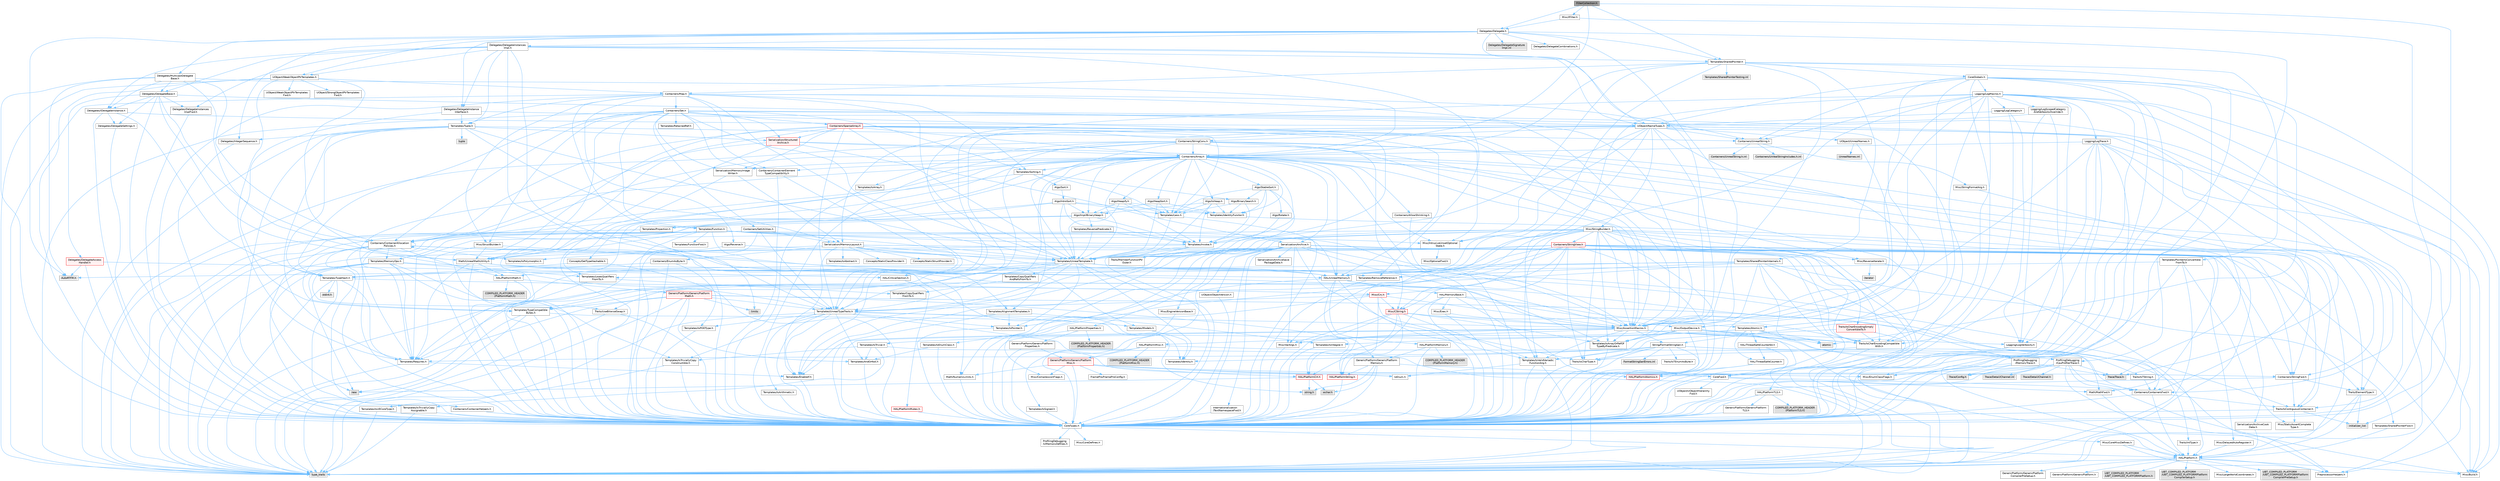 digraph "FilterCollection.h"
{
 // INTERACTIVE_SVG=YES
 // LATEX_PDF_SIZE
  bgcolor="transparent";
  edge [fontname=Helvetica,fontsize=10,labelfontname=Helvetica,labelfontsize=10];
  node [fontname=Helvetica,fontsize=10,shape=box,height=0.2,width=0.4];
  Node1 [id="Node000001",label="FilterCollection.h",height=0.2,width=0.4,color="gray40", fillcolor="grey60", style="filled", fontcolor="black",tooltip=" "];
  Node1 -> Node2 [id="edge1_Node000001_Node000002",color="steelblue1",style="solid",tooltip=" "];
  Node2 [id="Node000002",label="CoreTypes.h",height=0.2,width=0.4,color="grey40", fillcolor="white", style="filled",URL="$dc/dec/CoreTypes_8h.html",tooltip=" "];
  Node2 -> Node3 [id="edge2_Node000002_Node000003",color="steelblue1",style="solid",tooltip=" "];
  Node3 [id="Node000003",label="HAL/Platform.h",height=0.2,width=0.4,color="grey40", fillcolor="white", style="filled",URL="$d9/dd0/Platform_8h.html",tooltip=" "];
  Node3 -> Node4 [id="edge3_Node000003_Node000004",color="steelblue1",style="solid",tooltip=" "];
  Node4 [id="Node000004",label="Misc/Build.h",height=0.2,width=0.4,color="grey40", fillcolor="white", style="filled",URL="$d3/dbb/Build_8h.html",tooltip=" "];
  Node3 -> Node5 [id="edge4_Node000003_Node000005",color="steelblue1",style="solid",tooltip=" "];
  Node5 [id="Node000005",label="Misc/LargeWorldCoordinates.h",height=0.2,width=0.4,color="grey40", fillcolor="white", style="filled",URL="$d2/dcb/LargeWorldCoordinates_8h.html",tooltip=" "];
  Node3 -> Node6 [id="edge5_Node000003_Node000006",color="steelblue1",style="solid",tooltip=" "];
  Node6 [id="Node000006",label="type_traits",height=0.2,width=0.4,color="grey60", fillcolor="#E0E0E0", style="filled",tooltip=" "];
  Node3 -> Node7 [id="edge6_Node000003_Node000007",color="steelblue1",style="solid",tooltip=" "];
  Node7 [id="Node000007",label="PreprocessorHelpers.h",height=0.2,width=0.4,color="grey40", fillcolor="white", style="filled",URL="$db/ddb/PreprocessorHelpers_8h.html",tooltip=" "];
  Node3 -> Node8 [id="edge7_Node000003_Node000008",color="steelblue1",style="solid",tooltip=" "];
  Node8 [id="Node000008",label="UBT_COMPILED_PLATFORM\l/UBT_COMPILED_PLATFORMPlatform\lCompilerPreSetup.h",height=0.2,width=0.4,color="grey60", fillcolor="#E0E0E0", style="filled",tooltip=" "];
  Node3 -> Node9 [id="edge8_Node000003_Node000009",color="steelblue1",style="solid",tooltip=" "];
  Node9 [id="Node000009",label="GenericPlatform/GenericPlatform\lCompilerPreSetup.h",height=0.2,width=0.4,color="grey40", fillcolor="white", style="filled",URL="$d9/dc8/GenericPlatformCompilerPreSetup_8h.html",tooltip=" "];
  Node3 -> Node10 [id="edge9_Node000003_Node000010",color="steelblue1",style="solid",tooltip=" "];
  Node10 [id="Node000010",label="GenericPlatform/GenericPlatform.h",height=0.2,width=0.4,color="grey40", fillcolor="white", style="filled",URL="$d6/d84/GenericPlatform_8h.html",tooltip=" "];
  Node3 -> Node11 [id="edge10_Node000003_Node000011",color="steelblue1",style="solid",tooltip=" "];
  Node11 [id="Node000011",label="UBT_COMPILED_PLATFORM\l/UBT_COMPILED_PLATFORMPlatform.h",height=0.2,width=0.4,color="grey60", fillcolor="#E0E0E0", style="filled",tooltip=" "];
  Node3 -> Node12 [id="edge11_Node000003_Node000012",color="steelblue1",style="solid",tooltip=" "];
  Node12 [id="Node000012",label="UBT_COMPILED_PLATFORM\l/UBT_COMPILED_PLATFORMPlatform\lCompilerSetup.h",height=0.2,width=0.4,color="grey60", fillcolor="#E0E0E0", style="filled",tooltip=" "];
  Node2 -> Node13 [id="edge12_Node000002_Node000013",color="steelblue1",style="solid",tooltip=" "];
  Node13 [id="Node000013",label="ProfilingDebugging\l/UMemoryDefines.h",height=0.2,width=0.4,color="grey40", fillcolor="white", style="filled",URL="$d2/da2/UMemoryDefines_8h.html",tooltip=" "];
  Node2 -> Node14 [id="edge13_Node000002_Node000014",color="steelblue1",style="solid",tooltip=" "];
  Node14 [id="Node000014",label="Misc/CoreMiscDefines.h",height=0.2,width=0.4,color="grey40", fillcolor="white", style="filled",URL="$da/d38/CoreMiscDefines_8h.html",tooltip=" "];
  Node14 -> Node3 [id="edge14_Node000014_Node000003",color="steelblue1",style="solid",tooltip=" "];
  Node14 -> Node7 [id="edge15_Node000014_Node000007",color="steelblue1",style="solid",tooltip=" "];
  Node2 -> Node15 [id="edge16_Node000002_Node000015",color="steelblue1",style="solid",tooltip=" "];
  Node15 [id="Node000015",label="Misc/CoreDefines.h",height=0.2,width=0.4,color="grey40", fillcolor="white", style="filled",URL="$d3/dd2/CoreDefines_8h.html",tooltip=" "];
  Node1 -> Node16 [id="edge17_Node000001_Node000016",color="steelblue1",style="solid",tooltip=" "];
  Node16 [id="Node000016",label="Containers/Array.h",height=0.2,width=0.4,color="grey40", fillcolor="white", style="filled",URL="$df/dd0/Array_8h.html",tooltip=" "];
  Node16 -> Node2 [id="edge18_Node000016_Node000002",color="steelblue1",style="solid",tooltip=" "];
  Node16 -> Node17 [id="edge19_Node000016_Node000017",color="steelblue1",style="solid",tooltip=" "];
  Node17 [id="Node000017",label="Misc/AssertionMacros.h",height=0.2,width=0.4,color="grey40", fillcolor="white", style="filled",URL="$d0/dfa/AssertionMacros_8h.html",tooltip=" "];
  Node17 -> Node2 [id="edge20_Node000017_Node000002",color="steelblue1",style="solid",tooltip=" "];
  Node17 -> Node3 [id="edge21_Node000017_Node000003",color="steelblue1",style="solid",tooltip=" "];
  Node17 -> Node18 [id="edge22_Node000017_Node000018",color="steelblue1",style="solid",tooltip=" "];
  Node18 [id="Node000018",label="HAL/PlatformMisc.h",height=0.2,width=0.4,color="grey40", fillcolor="white", style="filled",URL="$d0/df5/PlatformMisc_8h.html",tooltip=" "];
  Node18 -> Node2 [id="edge23_Node000018_Node000002",color="steelblue1",style="solid",tooltip=" "];
  Node18 -> Node19 [id="edge24_Node000018_Node000019",color="steelblue1",style="solid",tooltip=" "];
  Node19 [id="Node000019",label="GenericPlatform/GenericPlatform\lMisc.h",height=0.2,width=0.4,color="red", fillcolor="#FFF0F0", style="filled",URL="$db/d9a/GenericPlatformMisc_8h.html",tooltip=" "];
  Node19 -> Node20 [id="edge25_Node000019_Node000020",color="steelblue1",style="solid",tooltip=" "];
  Node20 [id="Node000020",label="Containers/StringFwd.h",height=0.2,width=0.4,color="grey40", fillcolor="white", style="filled",URL="$df/d37/StringFwd_8h.html",tooltip=" "];
  Node20 -> Node2 [id="edge26_Node000020_Node000002",color="steelblue1",style="solid",tooltip=" "];
  Node20 -> Node21 [id="edge27_Node000020_Node000021",color="steelblue1",style="solid",tooltip=" "];
  Node21 [id="Node000021",label="Traits/ElementType.h",height=0.2,width=0.4,color="grey40", fillcolor="white", style="filled",URL="$d5/d4f/ElementType_8h.html",tooltip=" "];
  Node21 -> Node3 [id="edge28_Node000021_Node000003",color="steelblue1",style="solid",tooltip=" "];
  Node21 -> Node22 [id="edge29_Node000021_Node000022",color="steelblue1",style="solid",tooltip=" "];
  Node22 [id="Node000022",label="initializer_list",height=0.2,width=0.4,color="grey60", fillcolor="#E0E0E0", style="filled",tooltip=" "];
  Node21 -> Node6 [id="edge30_Node000021_Node000006",color="steelblue1",style="solid",tooltip=" "];
  Node20 -> Node23 [id="edge31_Node000020_Node000023",color="steelblue1",style="solid",tooltip=" "];
  Node23 [id="Node000023",label="Traits/IsContiguousContainer.h",height=0.2,width=0.4,color="grey40", fillcolor="white", style="filled",URL="$d5/d3c/IsContiguousContainer_8h.html",tooltip=" "];
  Node23 -> Node2 [id="edge32_Node000023_Node000002",color="steelblue1",style="solid",tooltip=" "];
  Node23 -> Node24 [id="edge33_Node000023_Node000024",color="steelblue1",style="solid",tooltip=" "];
  Node24 [id="Node000024",label="Misc/StaticAssertComplete\lType.h",height=0.2,width=0.4,color="grey40", fillcolor="white", style="filled",URL="$d5/d4e/StaticAssertCompleteType_8h.html",tooltip=" "];
  Node23 -> Node22 [id="edge34_Node000023_Node000022",color="steelblue1",style="solid",tooltip=" "];
  Node19 -> Node25 [id="edge35_Node000019_Node000025",color="steelblue1",style="solid",tooltip=" "];
  Node25 [id="Node000025",label="CoreFwd.h",height=0.2,width=0.4,color="grey40", fillcolor="white", style="filled",URL="$d1/d1e/CoreFwd_8h.html",tooltip=" "];
  Node25 -> Node2 [id="edge36_Node000025_Node000002",color="steelblue1",style="solid",tooltip=" "];
  Node25 -> Node26 [id="edge37_Node000025_Node000026",color="steelblue1",style="solid",tooltip=" "];
  Node26 [id="Node000026",label="Containers/ContainersFwd.h",height=0.2,width=0.4,color="grey40", fillcolor="white", style="filled",URL="$d4/d0a/ContainersFwd_8h.html",tooltip=" "];
  Node26 -> Node3 [id="edge38_Node000026_Node000003",color="steelblue1",style="solid",tooltip=" "];
  Node26 -> Node2 [id="edge39_Node000026_Node000002",color="steelblue1",style="solid",tooltip=" "];
  Node26 -> Node23 [id="edge40_Node000026_Node000023",color="steelblue1",style="solid",tooltip=" "];
  Node25 -> Node27 [id="edge41_Node000025_Node000027",color="steelblue1",style="solid",tooltip=" "];
  Node27 [id="Node000027",label="Math/MathFwd.h",height=0.2,width=0.4,color="grey40", fillcolor="white", style="filled",URL="$d2/d10/MathFwd_8h.html",tooltip=" "];
  Node27 -> Node3 [id="edge42_Node000027_Node000003",color="steelblue1",style="solid",tooltip=" "];
  Node25 -> Node28 [id="edge43_Node000025_Node000028",color="steelblue1",style="solid",tooltip=" "];
  Node28 [id="Node000028",label="UObject/UObjectHierarchy\lFwd.h",height=0.2,width=0.4,color="grey40", fillcolor="white", style="filled",URL="$d3/d13/UObjectHierarchyFwd_8h.html",tooltip=" "];
  Node19 -> Node2 [id="edge44_Node000019_Node000002",color="steelblue1",style="solid",tooltip=" "];
  Node19 -> Node29 [id="edge45_Node000019_Node000029",color="steelblue1",style="solid",tooltip=" "];
  Node29 [id="Node000029",label="FramePro/FrameProConfig.h",height=0.2,width=0.4,color="grey40", fillcolor="white", style="filled",URL="$d7/d90/FrameProConfig_8h.html",tooltip=" "];
  Node19 -> Node30 [id="edge46_Node000019_Node000030",color="steelblue1",style="solid",tooltip=" "];
  Node30 [id="Node000030",label="HAL/PlatformCrt.h",height=0.2,width=0.4,color="red", fillcolor="#FFF0F0", style="filled",URL="$d8/d75/PlatformCrt_8h.html",tooltip=" "];
  Node30 -> Node31 [id="edge47_Node000030_Node000031",color="steelblue1",style="solid",tooltip=" "];
  Node31 [id="Node000031",label="new",height=0.2,width=0.4,color="grey60", fillcolor="#E0E0E0", style="filled",tooltip=" "];
  Node30 -> Node32 [id="edge48_Node000030_Node000032",color="steelblue1",style="solid",tooltip=" "];
  Node32 [id="Node000032",label="wchar.h",height=0.2,width=0.4,color="grey60", fillcolor="#E0E0E0", style="filled",tooltip=" "];
  Node30 -> Node39 [id="edge49_Node000030_Node000039",color="steelblue1",style="solid",tooltip=" "];
  Node39 [id="Node000039",label="string.h",height=0.2,width=0.4,color="grey60", fillcolor="#E0E0E0", style="filled",tooltip=" "];
  Node19 -> Node40 [id="edge50_Node000019_Node000040",color="steelblue1",style="solid",tooltip=" "];
  Node40 [id="Node000040",label="Math/NumericLimits.h",height=0.2,width=0.4,color="grey40", fillcolor="white", style="filled",URL="$df/d1b/NumericLimits_8h.html",tooltip=" "];
  Node40 -> Node2 [id="edge51_Node000040_Node000002",color="steelblue1",style="solid",tooltip=" "];
  Node19 -> Node41 [id="edge52_Node000019_Node000041",color="steelblue1",style="solid",tooltip=" "];
  Node41 [id="Node000041",label="Misc/CompressionFlags.h",height=0.2,width=0.4,color="grey40", fillcolor="white", style="filled",URL="$d9/d76/CompressionFlags_8h.html",tooltip=" "];
  Node19 -> Node42 [id="edge53_Node000019_Node000042",color="steelblue1",style="solid",tooltip=" "];
  Node42 [id="Node000042",label="Misc/EnumClassFlags.h",height=0.2,width=0.4,color="grey40", fillcolor="white", style="filled",URL="$d8/de7/EnumClassFlags_8h.html",tooltip=" "];
  Node18 -> Node45 [id="edge54_Node000018_Node000045",color="steelblue1",style="solid",tooltip=" "];
  Node45 [id="Node000045",label="COMPILED_PLATFORM_HEADER\l(PlatformMisc.h)",height=0.2,width=0.4,color="grey60", fillcolor="#E0E0E0", style="filled",tooltip=" "];
  Node18 -> Node46 [id="edge55_Node000018_Node000046",color="steelblue1",style="solid",tooltip=" "];
  Node46 [id="Node000046",label="ProfilingDebugging\l/CpuProfilerTrace.h",height=0.2,width=0.4,color="grey40", fillcolor="white", style="filled",URL="$da/dcb/CpuProfilerTrace_8h.html",tooltip=" "];
  Node46 -> Node2 [id="edge56_Node000046_Node000002",color="steelblue1",style="solid",tooltip=" "];
  Node46 -> Node26 [id="edge57_Node000046_Node000026",color="steelblue1",style="solid",tooltip=" "];
  Node46 -> Node47 [id="edge58_Node000046_Node000047",color="steelblue1",style="solid",tooltip=" "];
  Node47 [id="Node000047",label="HAL/PlatformAtomics.h",height=0.2,width=0.4,color="red", fillcolor="#FFF0F0", style="filled",URL="$d3/d36/PlatformAtomics_8h.html",tooltip=" "];
  Node47 -> Node2 [id="edge59_Node000047_Node000002",color="steelblue1",style="solid",tooltip=" "];
  Node46 -> Node7 [id="edge60_Node000046_Node000007",color="steelblue1",style="solid",tooltip=" "];
  Node46 -> Node4 [id="edge61_Node000046_Node000004",color="steelblue1",style="solid",tooltip=" "];
  Node46 -> Node50 [id="edge62_Node000046_Node000050",color="steelblue1",style="solid",tooltip=" "];
  Node50 [id="Node000050",label="Trace/Config.h",height=0.2,width=0.4,color="grey60", fillcolor="#E0E0E0", style="filled",tooltip=" "];
  Node46 -> Node51 [id="edge63_Node000046_Node000051",color="steelblue1",style="solid",tooltip=" "];
  Node51 [id="Node000051",label="Trace/Detail/Channel.h",height=0.2,width=0.4,color="grey60", fillcolor="#E0E0E0", style="filled",tooltip=" "];
  Node46 -> Node52 [id="edge64_Node000046_Node000052",color="steelblue1",style="solid",tooltip=" "];
  Node52 [id="Node000052",label="Trace/Detail/Channel.inl",height=0.2,width=0.4,color="grey60", fillcolor="#E0E0E0", style="filled",tooltip=" "];
  Node46 -> Node53 [id="edge65_Node000046_Node000053",color="steelblue1",style="solid",tooltip=" "];
  Node53 [id="Node000053",label="Trace/Trace.h",height=0.2,width=0.4,color="grey60", fillcolor="#E0E0E0", style="filled",tooltip=" "];
  Node17 -> Node7 [id="edge66_Node000017_Node000007",color="steelblue1",style="solid",tooltip=" "];
  Node17 -> Node54 [id="edge67_Node000017_Node000054",color="steelblue1",style="solid",tooltip=" "];
  Node54 [id="Node000054",label="Templates/EnableIf.h",height=0.2,width=0.4,color="grey40", fillcolor="white", style="filled",URL="$d7/d60/EnableIf_8h.html",tooltip=" "];
  Node54 -> Node2 [id="edge68_Node000054_Node000002",color="steelblue1",style="solid",tooltip=" "];
  Node17 -> Node55 [id="edge69_Node000017_Node000055",color="steelblue1",style="solid",tooltip=" "];
  Node55 [id="Node000055",label="Templates/IsArrayOrRefOf\lTypeByPredicate.h",height=0.2,width=0.4,color="grey40", fillcolor="white", style="filled",URL="$d6/da1/IsArrayOrRefOfTypeByPredicate_8h.html",tooltip=" "];
  Node55 -> Node2 [id="edge70_Node000055_Node000002",color="steelblue1",style="solid",tooltip=" "];
  Node17 -> Node56 [id="edge71_Node000017_Node000056",color="steelblue1",style="solid",tooltip=" "];
  Node56 [id="Node000056",label="Templates/IsValidVariadic\lFunctionArg.h",height=0.2,width=0.4,color="grey40", fillcolor="white", style="filled",URL="$d0/dc8/IsValidVariadicFunctionArg_8h.html",tooltip=" "];
  Node56 -> Node2 [id="edge72_Node000056_Node000002",color="steelblue1",style="solid",tooltip=" "];
  Node56 -> Node57 [id="edge73_Node000056_Node000057",color="steelblue1",style="solid",tooltip=" "];
  Node57 [id="Node000057",label="IsEnum.h",height=0.2,width=0.4,color="grey40", fillcolor="white", style="filled",URL="$d4/de5/IsEnum_8h.html",tooltip=" "];
  Node56 -> Node6 [id="edge74_Node000056_Node000006",color="steelblue1",style="solid",tooltip=" "];
  Node17 -> Node58 [id="edge75_Node000017_Node000058",color="steelblue1",style="solid",tooltip=" "];
  Node58 [id="Node000058",label="Traits/IsCharEncodingCompatible\lWith.h",height=0.2,width=0.4,color="grey40", fillcolor="white", style="filled",URL="$df/dd1/IsCharEncodingCompatibleWith_8h.html",tooltip=" "];
  Node58 -> Node6 [id="edge76_Node000058_Node000006",color="steelblue1",style="solid",tooltip=" "];
  Node58 -> Node59 [id="edge77_Node000058_Node000059",color="steelblue1",style="solid",tooltip=" "];
  Node59 [id="Node000059",label="Traits/IsCharType.h",height=0.2,width=0.4,color="grey40", fillcolor="white", style="filled",URL="$db/d51/IsCharType_8h.html",tooltip=" "];
  Node59 -> Node2 [id="edge78_Node000059_Node000002",color="steelblue1",style="solid",tooltip=" "];
  Node17 -> Node60 [id="edge79_Node000017_Node000060",color="steelblue1",style="solid",tooltip=" "];
  Node60 [id="Node000060",label="Misc/VarArgs.h",height=0.2,width=0.4,color="grey40", fillcolor="white", style="filled",URL="$d5/d6f/VarArgs_8h.html",tooltip=" "];
  Node60 -> Node2 [id="edge80_Node000060_Node000002",color="steelblue1",style="solid",tooltip=" "];
  Node17 -> Node61 [id="edge81_Node000017_Node000061",color="steelblue1",style="solid",tooltip=" "];
  Node61 [id="Node000061",label="String/FormatStringSan.h",height=0.2,width=0.4,color="grey40", fillcolor="white", style="filled",URL="$d3/d8b/FormatStringSan_8h.html",tooltip=" "];
  Node61 -> Node6 [id="edge82_Node000061_Node000006",color="steelblue1",style="solid",tooltip=" "];
  Node61 -> Node2 [id="edge83_Node000061_Node000002",color="steelblue1",style="solid",tooltip=" "];
  Node61 -> Node62 [id="edge84_Node000061_Node000062",color="steelblue1",style="solid",tooltip=" "];
  Node62 [id="Node000062",label="Templates/Requires.h",height=0.2,width=0.4,color="grey40", fillcolor="white", style="filled",URL="$dc/d96/Requires_8h.html",tooltip=" "];
  Node62 -> Node54 [id="edge85_Node000062_Node000054",color="steelblue1",style="solid",tooltip=" "];
  Node62 -> Node6 [id="edge86_Node000062_Node000006",color="steelblue1",style="solid",tooltip=" "];
  Node61 -> Node63 [id="edge87_Node000061_Node000063",color="steelblue1",style="solid",tooltip=" "];
  Node63 [id="Node000063",label="Templates/Identity.h",height=0.2,width=0.4,color="grey40", fillcolor="white", style="filled",URL="$d0/dd5/Identity_8h.html",tooltip=" "];
  Node61 -> Node56 [id="edge88_Node000061_Node000056",color="steelblue1",style="solid",tooltip=" "];
  Node61 -> Node59 [id="edge89_Node000061_Node000059",color="steelblue1",style="solid",tooltip=" "];
  Node61 -> Node64 [id="edge90_Node000061_Node000064",color="steelblue1",style="solid",tooltip=" "];
  Node64 [id="Node000064",label="Traits/IsTEnumAsByte.h",height=0.2,width=0.4,color="grey40", fillcolor="white", style="filled",URL="$d1/de6/IsTEnumAsByte_8h.html",tooltip=" "];
  Node61 -> Node65 [id="edge91_Node000061_Node000065",color="steelblue1",style="solid",tooltip=" "];
  Node65 [id="Node000065",label="Traits/IsTString.h",height=0.2,width=0.4,color="grey40", fillcolor="white", style="filled",URL="$d0/df8/IsTString_8h.html",tooltip=" "];
  Node65 -> Node26 [id="edge92_Node000065_Node000026",color="steelblue1",style="solid",tooltip=" "];
  Node61 -> Node26 [id="edge93_Node000061_Node000026",color="steelblue1",style="solid",tooltip=" "];
  Node61 -> Node66 [id="edge94_Node000061_Node000066",color="steelblue1",style="solid",tooltip=" "];
  Node66 [id="Node000066",label="FormatStringSanErrors.inl",height=0.2,width=0.4,color="grey60", fillcolor="#E0E0E0", style="filled",tooltip=" "];
  Node17 -> Node67 [id="edge95_Node000017_Node000067",color="steelblue1",style="solid",tooltip=" "];
  Node67 [id="Node000067",label="atomic",height=0.2,width=0.4,color="grey60", fillcolor="#E0E0E0", style="filled",tooltip=" "];
  Node16 -> Node68 [id="edge96_Node000016_Node000068",color="steelblue1",style="solid",tooltip=" "];
  Node68 [id="Node000068",label="Misc/IntrusiveUnsetOptional\lState.h",height=0.2,width=0.4,color="grey40", fillcolor="white", style="filled",URL="$d2/d0a/IntrusiveUnsetOptionalState_8h.html",tooltip=" "];
  Node68 -> Node69 [id="edge97_Node000068_Node000069",color="steelblue1",style="solid",tooltip=" "];
  Node69 [id="Node000069",label="Misc/OptionalFwd.h",height=0.2,width=0.4,color="grey40", fillcolor="white", style="filled",URL="$dc/d50/OptionalFwd_8h.html",tooltip=" "];
  Node16 -> Node70 [id="edge98_Node000016_Node000070",color="steelblue1",style="solid",tooltip=" "];
  Node70 [id="Node000070",label="Misc/ReverseIterate.h",height=0.2,width=0.4,color="grey40", fillcolor="white", style="filled",URL="$db/de3/ReverseIterate_8h.html",tooltip=" "];
  Node70 -> Node3 [id="edge99_Node000070_Node000003",color="steelblue1",style="solid",tooltip=" "];
  Node70 -> Node71 [id="edge100_Node000070_Node000071",color="steelblue1",style="solid",tooltip=" "];
  Node71 [id="Node000071",label="iterator",height=0.2,width=0.4,color="grey60", fillcolor="#E0E0E0", style="filled",tooltip=" "];
  Node16 -> Node72 [id="edge101_Node000016_Node000072",color="steelblue1",style="solid",tooltip=" "];
  Node72 [id="Node000072",label="HAL/UnrealMemory.h",height=0.2,width=0.4,color="grey40", fillcolor="white", style="filled",URL="$d9/d96/UnrealMemory_8h.html",tooltip=" "];
  Node72 -> Node2 [id="edge102_Node000072_Node000002",color="steelblue1",style="solid",tooltip=" "];
  Node72 -> Node73 [id="edge103_Node000072_Node000073",color="steelblue1",style="solid",tooltip=" "];
  Node73 [id="Node000073",label="GenericPlatform/GenericPlatform\lMemory.h",height=0.2,width=0.4,color="grey40", fillcolor="white", style="filled",URL="$dd/d22/GenericPlatformMemory_8h.html",tooltip=" "];
  Node73 -> Node25 [id="edge104_Node000073_Node000025",color="steelblue1",style="solid",tooltip=" "];
  Node73 -> Node2 [id="edge105_Node000073_Node000002",color="steelblue1",style="solid",tooltip=" "];
  Node73 -> Node74 [id="edge106_Node000073_Node000074",color="steelblue1",style="solid",tooltip=" "];
  Node74 [id="Node000074",label="HAL/PlatformString.h",height=0.2,width=0.4,color="red", fillcolor="#FFF0F0", style="filled",URL="$db/db5/PlatformString_8h.html",tooltip=" "];
  Node74 -> Node2 [id="edge107_Node000074_Node000002",color="steelblue1",style="solid",tooltip=" "];
  Node73 -> Node39 [id="edge108_Node000073_Node000039",color="steelblue1",style="solid",tooltip=" "];
  Node73 -> Node32 [id="edge109_Node000073_Node000032",color="steelblue1",style="solid",tooltip=" "];
  Node72 -> Node76 [id="edge110_Node000072_Node000076",color="steelblue1",style="solid",tooltip=" "];
  Node76 [id="Node000076",label="HAL/MemoryBase.h",height=0.2,width=0.4,color="grey40", fillcolor="white", style="filled",URL="$d6/d9f/MemoryBase_8h.html",tooltip=" "];
  Node76 -> Node2 [id="edge111_Node000076_Node000002",color="steelblue1",style="solid",tooltip=" "];
  Node76 -> Node47 [id="edge112_Node000076_Node000047",color="steelblue1",style="solid",tooltip=" "];
  Node76 -> Node30 [id="edge113_Node000076_Node000030",color="steelblue1",style="solid",tooltip=" "];
  Node76 -> Node77 [id="edge114_Node000076_Node000077",color="steelblue1",style="solid",tooltip=" "];
  Node77 [id="Node000077",label="Misc/Exec.h",height=0.2,width=0.4,color="grey40", fillcolor="white", style="filled",URL="$de/ddb/Exec_8h.html",tooltip=" "];
  Node77 -> Node2 [id="edge115_Node000077_Node000002",color="steelblue1",style="solid",tooltip=" "];
  Node77 -> Node17 [id="edge116_Node000077_Node000017",color="steelblue1",style="solid",tooltip=" "];
  Node76 -> Node78 [id="edge117_Node000076_Node000078",color="steelblue1",style="solid",tooltip=" "];
  Node78 [id="Node000078",label="Misc/OutputDevice.h",height=0.2,width=0.4,color="grey40", fillcolor="white", style="filled",URL="$d7/d32/OutputDevice_8h.html",tooltip=" "];
  Node78 -> Node25 [id="edge118_Node000078_Node000025",color="steelblue1",style="solid",tooltip=" "];
  Node78 -> Node2 [id="edge119_Node000078_Node000002",color="steelblue1",style="solid",tooltip=" "];
  Node78 -> Node79 [id="edge120_Node000078_Node000079",color="steelblue1",style="solid",tooltip=" "];
  Node79 [id="Node000079",label="Logging/LogVerbosity.h",height=0.2,width=0.4,color="grey40", fillcolor="white", style="filled",URL="$d2/d8f/LogVerbosity_8h.html",tooltip=" "];
  Node79 -> Node2 [id="edge121_Node000079_Node000002",color="steelblue1",style="solid",tooltip=" "];
  Node78 -> Node60 [id="edge122_Node000078_Node000060",color="steelblue1",style="solid",tooltip=" "];
  Node78 -> Node55 [id="edge123_Node000078_Node000055",color="steelblue1",style="solid",tooltip=" "];
  Node78 -> Node56 [id="edge124_Node000078_Node000056",color="steelblue1",style="solid",tooltip=" "];
  Node78 -> Node58 [id="edge125_Node000078_Node000058",color="steelblue1",style="solid",tooltip=" "];
  Node76 -> Node80 [id="edge126_Node000076_Node000080",color="steelblue1",style="solid",tooltip=" "];
  Node80 [id="Node000080",label="Templates/Atomic.h",height=0.2,width=0.4,color="grey40", fillcolor="white", style="filled",URL="$d3/d91/Atomic_8h.html",tooltip=" "];
  Node80 -> Node81 [id="edge127_Node000080_Node000081",color="steelblue1",style="solid",tooltip=" "];
  Node81 [id="Node000081",label="HAL/ThreadSafeCounter.h",height=0.2,width=0.4,color="grey40", fillcolor="white", style="filled",URL="$dc/dc9/ThreadSafeCounter_8h.html",tooltip=" "];
  Node81 -> Node2 [id="edge128_Node000081_Node000002",color="steelblue1",style="solid",tooltip=" "];
  Node81 -> Node47 [id="edge129_Node000081_Node000047",color="steelblue1",style="solid",tooltip=" "];
  Node80 -> Node82 [id="edge130_Node000080_Node000082",color="steelblue1",style="solid",tooltip=" "];
  Node82 [id="Node000082",label="HAL/ThreadSafeCounter64.h",height=0.2,width=0.4,color="grey40", fillcolor="white", style="filled",URL="$d0/d12/ThreadSafeCounter64_8h.html",tooltip=" "];
  Node82 -> Node2 [id="edge131_Node000082_Node000002",color="steelblue1",style="solid",tooltip=" "];
  Node82 -> Node81 [id="edge132_Node000082_Node000081",color="steelblue1",style="solid",tooltip=" "];
  Node80 -> Node83 [id="edge133_Node000080_Node000083",color="steelblue1",style="solid",tooltip=" "];
  Node83 [id="Node000083",label="Templates/IsIntegral.h",height=0.2,width=0.4,color="grey40", fillcolor="white", style="filled",URL="$da/d64/IsIntegral_8h.html",tooltip=" "];
  Node83 -> Node2 [id="edge134_Node000083_Node000002",color="steelblue1",style="solid",tooltip=" "];
  Node80 -> Node84 [id="edge135_Node000080_Node000084",color="steelblue1",style="solid",tooltip=" "];
  Node84 [id="Node000084",label="Templates/IsTrivial.h",height=0.2,width=0.4,color="grey40", fillcolor="white", style="filled",URL="$da/d4c/IsTrivial_8h.html",tooltip=" "];
  Node84 -> Node85 [id="edge136_Node000084_Node000085",color="steelblue1",style="solid",tooltip=" "];
  Node85 [id="Node000085",label="Templates/AndOrNot.h",height=0.2,width=0.4,color="grey40", fillcolor="white", style="filled",URL="$db/d0a/AndOrNot_8h.html",tooltip=" "];
  Node85 -> Node2 [id="edge137_Node000085_Node000002",color="steelblue1",style="solid",tooltip=" "];
  Node84 -> Node86 [id="edge138_Node000084_Node000086",color="steelblue1",style="solid",tooltip=" "];
  Node86 [id="Node000086",label="Templates/IsTriviallyCopy\lConstructible.h",height=0.2,width=0.4,color="grey40", fillcolor="white", style="filled",URL="$d3/d78/IsTriviallyCopyConstructible_8h.html",tooltip=" "];
  Node86 -> Node2 [id="edge139_Node000086_Node000002",color="steelblue1",style="solid",tooltip=" "];
  Node86 -> Node6 [id="edge140_Node000086_Node000006",color="steelblue1",style="solid",tooltip=" "];
  Node84 -> Node87 [id="edge141_Node000084_Node000087",color="steelblue1",style="solid",tooltip=" "];
  Node87 [id="Node000087",label="Templates/IsTriviallyCopy\lAssignable.h",height=0.2,width=0.4,color="grey40", fillcolor="white", style="filled",URL="$d2/df2/IsTriviallyCopyAssignable_8h.html",tooltip=" "];
  Node87 -> Node2 [id="edge142_Node000087_Node000002",color="steelblue1",style="solid",tooltip=" "];
  Node87 -> Node6 [id="edge143_Node000087_Node000006",color="steelblue1",style="solid",tooltip=" "];
  Node84 -> Node6 [id="edge144_Node000084_Node000006",color="steelblue1",style="solid",tooltip=" "];
  Node80 -> Node88 [id="edge145_Node000080_Node000088",color="steelblue1",style="solid",tooltip=" "];
  Node88 [id="Node000088",label="Traits/IntType.h",height=0.2,width=0.4,color="grey40", fillcolor="white", style="filled",URL="$d7/deb/IntType_8h.html",tooltip=" "];
  Node88 -> Node3 [id="edge146_Node000088_Node000003",color="steelblue1",style="solid",tooltip=" "];
  Node80 -> Node67 [id="edge147_Node000080_Node000067",color="steelblue1",style="solid",tooltip=" "];
  Node72 -> Node89 [id="edge148_Node000072_Node000089",color="steelblue1",style="solid",tooltip=" "];
  Node89 [id="Node000089",label="HAL/PlatformMemory.h",height=0.2,width=0.4,color="grey40", fillcolor="white", style="filled",URL="$de/d68/PlatformMemory_8h.html",tooltip=" "];
  Node89 -> Node2 [id="edge149_Node000089_Node000002",color="steelblue1",style="solid",tooltip=" "];
  Node89 -> Node73 [id="edge150_Node000089_Node000073",color="steelblue1",style="solid",tooltip=" "];
  Node89 -> Node90 [id="edge151_Node000089_Node000090",color="steelblue1",style="solid",tooltip=" "];
  Node90 [id="Node000090",label="COMPILED_PLATFORM_HEADER\l(PlatformMemory.h)",height=0.2,width=0.4,color="grey60", fillcolor="#E0E0E0", style="filled",tooltip=" "];
  Node72 -> Node91 [id="edge152_Node000072_Node000091",color="steelblue1",style="solid",tooltip=" "];
  Node91 [id="Node000091",label="ProfilingDebugging\l/MemoryTrace.h",height=0.2,width=0.4,color="grey40", fillcolor="white", style="filled",URL="$da/dd7/MemoryTrace_8h.html",tooltip=" "];
  Node91 -> Node3 [id="edge153_Node000091_Node000003",color="steelblue1",style="solid",tooltip=" "];
  Node91 -> Node42 [id="edge154_Node000091_Node000042",color="steelblue1",style="solid",tooltip=" "];
  Node91 -> Node50 [id="edge155_Node000091_Node000050",color="steelblue1",style="solid",tooltip=" "];
  Node91 -> Node53 [id="edge156_Node000091_Node000053",color="steelblue1",style="solid",tooltip=" "];
  Node72 -> Node92 [id="edge157_Node000072_Node000092",color="steelblue1",style="solid",tooltip=" "];
  Node92 [id="Node000092",label="Templates/IsPointer.h",height=0.2,width=0.4,color="grey40", fillcolor="white", style="filled",URL="$d7/d05/IsPointer_8h.html",tooltip=" "];
  Node92 -> Node2 [id="edge158_Node000092_Node000002",color="steelblue1",style="solid",tooltip=" "];
  Node16 -> Node93 [id="edge159_Node000016_Node000093",color="steelblue1",style="solid",tooltip=" "];
  Node93 [id="Node000093",label="Templates/UnrealTypeTraits.h",height=0.2,width=0.4,color="grey40", fillcolor="white", style="filled",URL="$d2/d2d/UnrealTypeTraits_8h.html",tooltip=" "];
  Node93 -> Node2 [id="edge160_Node000093_Node000002",color="steelblue1",style="solid",tooltip=" "];
  Node93 -> Node92 [id="edge161_Node000093_Node000092",color="steelblue1",style="solid",tooltip=" "];
  Node93 -> Node17 [id="edge162_Node000093_Node000017",color="steelblue1",style="solid",tooltip=" "];
  Node93 -> Node85 [id="edge163_Node000093_Node000085",color="steelblue1",style="solid",tooltip=" "];
  Node93 -> Node54 [id="edge164_Node000093_Node000054",color="steelblue1",style="solid",tooltip=" "];
  Node93 -> Node94 [id="edge165_Node000093_Node000094",color="steelblue1",style="solid",tooltip=" "];
  Node94 [id="Node000094",label="Templates/IsArithmetic.h",height=0.2,width=0.4,color="grey40", fillcolor="white", style="filled",URL="$d2/d5d/IsArithmetic_8h.html",tooltip=" "];
  Node94 -> Node2 [id="edge166_Node000094_Node000002",color="steelblue1",style="solid",tooltip=" "];
  Node93 -> Node57 [id="edge167_Node000093_Node000057",color="steelblue1",style="solid",tooltip=" "];
  Node93 -> Node95 [id="edge168_Node000093_Node000095",color="steelblue1",style="solid",tooltip=" "];
  Node95 [id="Node000095",label="Templates/Models.h",height=0.2,width=0.4,color="grey40", fillcolor="white", style="filled",URL="$d3/d0c/Models_8h.html",tooltip=" "];
  Node95 -> Node63 [id="edge169_Node000095_Node000063",color="steelblue1",style="solid",tooltip=" "];
  Node93 -> Node96 [id="edge170_Node000093_Node000096",color="steelblue1",style="solid",tooltip=" "];
  Node96 [id="Node000096",label="Templates/IsPODType.h",height=0.2,width=0.4,color="grey40", fillcolor="white", style="filled",URL="$d7/db1/IsPODType_8h.html",tooltip=" "];
  Node96 -> Node2 [id="edge171_Node000096_Node000002",color="steelblue1",style="solid",tooltip=" "];
  Node93 -> Node97 [id="edge172_Node000093_Node000097",color="steelblue1",style="solid",tooltip=" "];
  Node97 [id="Node000097",label="Templates/IsUECoreType.h",height=0.2,width=0.4,color="grey40", fillcolor="white", style="filled",URL="$d1/db8/IsUECoreType_8h.html",tooltip=" "];
  Node97 -> Node2 [id="edge173_Node000097_Node000002",color="steelblue1",style="solid",tooltip=" "];
  Node97 -> Node6 [id="edge174_Node000097_Node000006",color="steelblue1",style="solid",tooltip=" "];
  Node93 -> Node86 [id="edge175_Node000093_Node000086",color="steelblue1",style="solid",tooltip=" "];
  Node16 -> Node98 [id="edge176_Node000016_Node000098",color="steelblue1",style="solid",tooltip=" "];
  Node98 [id="Node000098",label="Templates/UnrealTemplate.h",height=0.2,width=0.4,color="grey40", fillcolor="white", style="filled",URL="$d4/d24/UnrealTemplate_8h.html",tooltip=" "];
  Node98 -> Node2 [id="edge177_Node000098_Node000002",color="steelblue1",style="solid",tooltip=" "];
  Node98 -> Node92 [id="edge178_Node000098_Node000092",color="steelblue1",style="solid",tooltip=" "];
  Node98 -> Node72 [id="edge179_Node000098_Node000072",color="steelblue1",style="solid",tooltip=" "];
  Node98 -> Node99 [id="edge180_Node000098_Node000099",color="steelblue1",style="solid",tooltip=" "];
  Node99 [id="Node000099",label="Templates/CopyQualifiers\lAndRefsFromTo.h",height=0.2,width=0.4,color="grey40", fillcolor="white", style="filled",URL="$d3/db3/CopyQualifiersAndRefsFromTo_8h.html",tooltip=" "];
  Node99 -> Node100 [id="edge181_Node000099_Node000100",color="steelblue1",style="solid",tooltip=" "];
  Node100 [id="Node000100",label="Templates/CopyQualifiers\lFromTo.h",height=0.2,width=0.4,color="grey40", fillcolor="white", style="filled",URL="$d5/db4/CopyQualifiersFromTo_8h.html",tooltip=" "];
  Node98 -> Node93 [id="edge182_Node000098_Node000093",color="steelblue1",style="solid",tooltip=" "];
  Node98 -> Node101 [id="edge183_Node000098_Node000101",color="steelblue1",style="solid",tooltip=" "];
  Node101 [id="Node000101",label="Templates/RemoveReference.h",height=0.2,width=0.4,color="grey40", fillcolor="white", style="filled",URL="$da/dbe/RemoveReference_8h.html",tooltip=" "];
  Node101 -> Node2 [id="edge184_Node000101_Node000002",color="steelblue1",style="solid",tooltip=" "];
  Node98 -> Node62 [id="edge185_Node000098_Node000062",color="steelblue1",style="solid",tooltip=" "];
  Node98 -> Node102 [id="edge186_Node000098_Node000102",color="steelblue1",style="solid",tooltip=" "];
  Node102 [id="Node000102",label="Templates/TypeCompatible\lBytes.h",height=0.2,width=0.4,color="grey40", fillcolor="white", style="filled",URL="$df/d0a/TypeCompatibleBytes_8h.html",tooltip=" "];
  Node102 -> Node2 [id="edge187_Node000102_Node000002",color="steelblue1",style="solid",tooltip=" "];
  Node102 -> Node39 [id="edge188_Node000102_Node000039",color="steelblue1",style="solid",tooltip=" "];
  Node102 -> Node31 [id="edge189_Node000102_Node000031",color="steelblue1",style="solid",tooltip=" "];
  Node102 -> Node6 [id="edge190_Node000102_Node000006",color="steelblue1",style="solid",tooltip=" "];
  Node98 -> Node63 [id="edge191_Node000098_Node000063",color="steelblue1",style="solid",tooltip=" "];
  Node98 -> Node23 [id="edge192_Node000098_Node000023",color="steelblue1",style="solid",tooltip=" "];
  Node98 -> Node103 [id="edge193_Node000098_Node000103",color="steelblue1",style="solid",tooltip=" "];
  Node103 [id="Node000103",label="Traits/UseBitwiseSwap.h",height=0.2,width=0.4,color="grey40", fillcolor="white", style="filled",URL="$db/df3/UseBitwiseSwap_8h.html",tooltip=" "];
  Node103 -> Node2 [id="edge194_Node000103_Node000002",color="steelblue1",style="solid",tooltip=" "];
  Node103 -> Node6 [id="edge195_Node000103_Node000006",color="steelblue1",style="solid",tooltip=" "];
  Node98 -> Node6 [id="edge196_Node000098_Node000006",color="steelblue1",style="solid",tooltip=" "];
  Node16 -> Node104 [id="edge197_Node000016_Node000104",color="steelblue1",style="solid",tooltip=" "];
  Node104 [id="Node000104",label="Containers/AllowShrinking.h",height=0.2,width=0.4,color="grey40", fillcolor="white", style="filled",URL="$d7/d1a/AllowShrinking_8h.html",tooltip=" "];
  Node104 -> Node2 [id="edge198_Node000104_Node000002",color="steelblue1",style="solid",tooltip=" "];
  Node16 -> Node105 [id="edge199_Node000016_Node000105",color="steelblue1",style="solid",tooltip=" "];
  Node105 [id="Node000105",label="Containers/ContainerAllocation\lPolicies.h",height=0.2,width=0.4,color="grey40", fillcolor="white", style="filled",URL="$d7/dff/ContainerAllocationPolicies_8h.html",tooltip=" "];
  Node105 -> Node2 [id="edge200_Node000105_Node000002",color="steelblue1",style="solid",tooltip=" "];
  Node105 -> Node106 [id="edge201_Node000105_Node000106",color="steelblue1",style="solid",tooltip=" "];
  Node106 [id="Node000106",label="Containers/ContainerHelpers.h",height=0.2,width=0.4,color="grey40", fillcolor="white", style="filled",URL="$d7/d33/ContainerHelpers_8h.html",tooltip=" "];
  Node106 -> Node2 [id="edge202_Node000106_Node000002",color="steelblue1",style="solid",tooltip=" "];
  Node105 -> Node105 [id="edge203_Node000105_Node000105",color="steelblue1",style="solid",tooltip=" "];
  Node105 -> Node107 [id="edge204_Node000105_Node000107",color="steelblue1",style="solid",tooltip=" "];
  Node107 [id="Node000107",label="HAL/PlatformMath.h",height=0.2,width=0.4,color="grey40", fillcolor="white", style="filled",URL="$dc/d53/PlatformMath_8h.html",tooltip=" "];
  Node107 -> Node2 [id="edge205_Node000107_Node000002",color="steelblue1",style="solid",tooltip=" "];
  Node107 -> Node108 [id="edge206_Node000107_Node000108",color="steelblue1",style="solid",tooltip=" "];
  Node108 [id="Node000108",label="GenericPlatform/GenericPlatform\lMath.h",height=0.2,width=0.4,color="red", fillcolor="#FFF0F0", style="filled",URL="$d5/d79/GenericPlatformMath_8h.html",tooltip=" "];
  Node108 -> Node2 [id="edge207_Node000108_Node000002",color="steelblue1",style="solid",tooltip=" "];
  Node108 -> Node26 [id="edge208_Node000108_Node000026",color="steelblue1",style="solid",tooltip=" "];
  Node108 -> Node30 [id="edge209_Node000108_Node000030",color="steelblue1",style="solid",tooltip=" "];
  Node108 -> Node85 [id="edge210_Node000108_Node000085",color="steelblue1",style="solid",tooltip=" "];
  Node108 -> Node93 [id="edge211_Node000108_Node000093",color="steelblue1",style="solid",tooltip=" "];
  Node108 -> Node62 [id="edge212_Node000108_Node000062",color="steelblue1",style="solid",tooltip=" "];
  Node108 -> Node102 [id="edge213_Node000108_Node000102",color="steelblue1",style="solid",tooltip=" "];
  Node108 -> Node113 [id="edge214_Node000108_Node000113",color="steelblue1",style="solid",tooltip=" "];
  Node113 [id="Node000113",label="limits",height=0.2,width=0.4,color="grey60", fillcolor="#E0E0E0", style="filled",tooltip=" "];
  Node108 -> Node6 [id="edge215_Node000108_Node000006",color="steelblue1",style="solid",tooltip=" "];
  Node107 -> Node114 [id="edge216_Node000107_Node000114",color="steelblue1",style="solid",tooltip=" "];
  Node114 [id="Node000114",label="COMPILED_PLATFORM_HEADER\l(PlatformMath.h)",height=0.2,width=0.4,color="grey60", fillcolor="#E0E0E0", style="filled",tooltip=" "];
  Node105 -> Node72 [id="edge217_Node000105_Node000072",color="steelblue1",style="solid",tooltip=" "];
  Node105 -> Node40 [id="edge218_Node000105_Node000040",color="steelblue1",style="solid",tooltip=" "];
  Node105 -> Node17 [id="edge219_Node000105_Node000017",color="steelblue1",style="solid",tooltip=" "];
  Node105 -> Node115 [id="edge220_Node000105_Node000115",color="steelblue1",style="solid",tooltip=" "];
  Node115 [id="Node000115",label="Templates/IsPolymorphic.h",height=0.2,width=0.4,color="grey40", fillcolor="white", style="filled",URL="$dc/d20/IsPolymorphic_8h.html",tooltip=" "];
  Node105 -> Node116 [id="edge221_Node000105_Node000116",color="steelblue1",style="solid",tooltip=" "];
  Node116 [id="Node000116",label="Templates/MemoryOps.h",height=0.2,width=0.4,color="grey40", fillcolor="white", style="filled",URL="$db/dea/MemoryOps_8h.html",tooltip=" "];
  Node116 -> Node2 [id="edge222_Node000116_Node000002",color="steelblue1",style="solid",tooltip=" "];
  Node116 -> Node72 [id="edge223_Node000116_Node000072",color="steelblue1",style="solid",tooltip=" "];
  Node116 -> Node87 [id="edge224_Node000116_Node000087",color="steelblue1",style="solid",tooltip=" "];
  Node116 -> Node86 [id="edge225_Node000116_Node000086",color="steelblue1",style="solid",tooltip=" "];
  Node116 -> Node62 [id="edge226_Node000116_Node000062",color="steelblue1",style="solid",tooltip=" "];
  Node116 -> Node93 [id="edge227_Node000116_Node000093",color="steelblue1",style="solid",tooltip=" "];
  Node116 -> Node103 [id="edge228_Node000116_Node000103",color="steelblue1",style="solid",tooltip=" "];
  Node116 -> Node31 [id="edge229_Node000116_Node000031",color="steelblue1",style="solid",tooltip=" "];
  Node116 -> Node6 [id="edge230_Node000116_Node000006",color="steelblue1",style="solid",tooltip=" "];
  Node105 -> Node102 [id="edge231_Node000105_Node000102",color="steelblue1",style="solid",tooltip=" "];
  Node105 -> Node6 [id="edge232_Node000105_Node000006",color="steelblue1",style="solid",tooltip=" "];
  Node16 -> Node117 [id="edge233_Node000016_Node000117",color="steelblue1",style="solid",tooltip=" "];
  Node117 [id="Node000117",label="Containers/ContainerElement\lTypeCompatibility.h",height=0.2,width=0.4,color="grey40", fillcolor="white", style="filled",URL="$df/ddf/ContainerElementTypeCompatibility_8h.html",tooltip=" "];
  Node117 -> Node2 [id="edge234_Node000117_Node000002",color="steelblue1",style="solid",tooltip=" "];
  Node117 -> Node93 [id="edge235_Node000117_Node000093",color="steelblue1",style="solid",tooltip=" "];
  Node16 -> Node118 [id="edge236_Node000016_Node000118",color="steelblue1",style="solid",tooltip=" "];
  Node118 [id="Node000118",label="Serialization/Archive.h",height=0.2,width=0.4,color="grey40", fillcolor="white", style="filled",URL="$d7/d3b/Archive_8h.html",tooltip=" "];
  Node118 -> Node25 [id="edge237_Node000118_Node000025",color="steelblue1",style="solid",tooltip=" "];
  Node118 -> Node2 [id="edge238_Node000118_Node000002",color="steelblue1",style="solid",tooltip=" "];
  Node118 -> Node119 [id="edge239_Node000118_Node000119",color="steelblue1",style="solid",tooltip=" "];
  Node119 [id="Node000119",label="HAL/PlatformProperties.h",height=0.2,width=0.4,color="grey40", fillcolor="white", style="filled",URL="$d9/db0/PlatformProperties_8h.html",tooltip=" "];
  Node119 -> Node2 [id="edge240_Node000119_Node000002",color="steelblue1",style="solid",tooltip=" "];
  Node119 -> Node120 [id="edge241_Node000119_Node000120",color="steelblue1",style="solid",tooltip=" "];
  Node120 [id="Node000120",label="GenericPlatform/GenericPlatform\lProperties.h",height=0.2,width=0.4,color="grey40", fillcolor="white", style="filled",URL="$d2/dcd/GenericPlatformProperties_8h.html",tooltip=" "];
  Node120 -> Node2 [id="edge242_Node000120_Node000002",color="steelblue1",style="solid",tooltip=" "];
  Node120 -> Node19 [id="edge243_Node000120_Node000019",color="steelblue1",style="solid",tooltip=" "];
  Node119 -> Node121 [id="edge244_Node000119_Node000121",color="steelblue1",style="solid",tooltip=" "];
  Node121 [id="Node000121",label="COMPILED_PLATFORM_HEADER\l(PlatformProperties.h)",height=0.2,width=0.4,color="grey60", fillcolor="#E0E0E0", style="filled",tooltip=" "];
  Node118 -> Node122 [id="edge245_Node000118_Node000122",color="steelblue1",style="solid",tooltip=" "];
  Node122 [id="Node000122",label="Internationalization\l/TextNamespaceFwd.h",height=0.2,width=0.4,color="grey40", fillcolor="white", style="filled",URL="$d8/d97/TextNamespaceFwd_8h.html",tooltip=" "];
  Node122 -> Node2 [id="edge246_Node000122_Node000002",color="steelblue1",style="solid",tooltip=" "];
  Node118 -> Node27 [id="edge247_Node000118_Node000027",color="steelblue1",style="solid",tooltip=" "];
  Node118 -> Node17 [id="edge248_Node000118_Node000017",color="steelblue1",style="solid",tooltip=" "];
  Node118 -> Node4 [id="edge249_Node000118_Node000004",color="steelblue1",style="solid",tooltip=" "];
  Node118 -> Node41 [id="edge250_Node000118_Node000041",color="steelblue1",style="solid",tooltip=" "];
  Node118 -> Node123 [id="edge251_Node000118_Node000123",color="steelblue1",style="solid",tooltip=" "];
  Node123 [id="Node000123",label="Misc/EngineVersionBase.h",height=0.2,width=0.4,color="grey40", fillcolor="white", style="filled",URL="$d5/d2b/EngineVersionBase_8h.html",tooltip=" "];
  Node123 -> Node2 [id="edge252_Node000123_Node000002",color="steelblue1",style="solid",tooltip=" "];
  Node118 -> Node60 [id="edge253_Node000118_Node000060",color="steelblue1",style="solid",tooltip=" "];
  Node118 -> Node124 [id="edge254_Node000118_Node000124",color="steelblue1",style="solid",tooltip=" "];
  Node124 [id="Node000124",label="Serialization/ArchiveCook\lData.h",height=0.2,width=0.4,color="grey40", fillcolor="white", style="filled",URL="$dc/db6/ArchiveCookData_8h.html",tooltip=" "];
  Node124 -> Node3 [id="edge255_Node000124_Node000003",color="steelblue1",style="solid",tooltip=" "];
  Node118 -> Node125 [id="edge256_Node000118_Node000125",color="steelblue1",style="solid",tooltip=" "];
  Node125 [id="Node000125",label="Serialization/ArchiveSave\lPackageData.h",height=0.2,width=0.4,color="grey40", fillcolor="white", style="filled",URL="$d1/d37/ArchiveSavePackageData_8h.html",tooltip=" "];
  Node118 -> Node54 [id="edge257_Node000118_Node000054",color="steelblue1",style="solid",tooltip=" "];
  Node118 -> Node55 [id="edge258_Node000118_Node000055",color="steelblue1",style="solid",tooltip=" "];
  Node118 -> Node126 [id="edge259_Node000118_Node000126",color="steelblue1",style="solid",tooltip=" "];
  Node126 [id="Node000126",label="Templates/IsEnumClass.h",height=0.2,width=0.4,color="grey40", fillcolor="white", style="filled",URL="$d7/d15/IsEnumClass_8h.html",tooltip=" "];
  Node126 -> Node2 [id="edge260_Node000126_Node000002",color="steelblue1",style="solid",tooltip=" "];
  Node126 -> Node85 [id="edge261_Node000126_Node000085",color="steelblue1",style="solid",tooltip=" "];
  Node118 -> Node112 [id="edge262_Node000118_Node000112",color="steelblue1",style="solid",tooltip=" "];
  Node112 [id="Node000112",label="Templates/IsSigned.h",height=0.2,width=0.4,color="grey40", fillcolor="white", style="filled",URL="$d8/dd8/IsSigned_8h.html",tooltip=" "];
  Node112 -> Node2 [id="edge263_Node000112_Node000002",color="steelblue1",style="solid",tooltip=" "];
  Node118 -> Node56 [id="edge264_Node000118_Node000056",color="steelblue1",style="solid",tooltip=" "];
  Node118 -> Node98 [id="edge265_Node000118_Node000098",color="steelblue1",style="solid",tooltip=" "];
  Node118 -> Node58 [id="edge266_Node000118_Node000058",color="steelblue1",style="solid",tooltip=" "];
  Node118 -> Node127 [id="edge267_Node000118_Node000127",color="steelblue1",style="solid",tooltip=" "];
  Node127 [id="Node000127",label="UObject/ObjectVersion.h",height=0.2,width=0.4,color="grey40", fillcolor="white", style="filled",URL="$da/d63/ObjectVersion_8h.html",tooltip=" "];
  Node127 -> Node2 [id="edge268_Node000127_Node000002",color="steelblue1",style="solid",tooltip=" "];
  Node16 -> Node128 [id="edge269_Node000016_Node000128",color="steelblue1",style="solid",tooltip=" "];
  Node128 [id="Node000128",label="Serialization/MemoryImage\lWriter.h",height=0.2,width=0.4,color="grey40", fillcolor="white", style="filled",URL="$d0/d08/MemoryImageWriter_8h.html",tooltip=" "];
  Node128 -> Node2 [id="edge270_Node000128_Node000002",color="steelblue1",style="solid",tooltip=" "];
  Node128 -> Node129 [id="edge271_Node000128_Node000129",color="steelblue1",style="solid",tooltip=" "];
  Node129 [id="Node000129",label="Serialization/MemoryLayout.h",height=0.2,width=0.4,color="grey40", fillcolor="white", style="filled",URL="$d7/d66/MemoryLayout_8h.html",tooltip=" "];
  Node129 -> Node130 [id="edge272_Node000129_Node000130",color="steelblue1",style="solid",tooltip=" "];
  Node130 [id="Node000130",label="Concepts/StaticClassProvider.h",height=0.2,width=0.4,color="grey40", fillcolor="white", style="filled",URL="$dd/d83/StaticClassProvider_8h.html",tooltip=" "];
  Node129 -> Node131 [id="edge273_Node000129_Node000131",color="steelblue1",style="solid",tooltip=" "];
  Node131 [id="Node000131",label="Concepts/StaticStructProvider.h",height=0.2,width=0.4,color="grey40", fillcolor="white", style="filled",URL="$d5/d77/StaticStructProvider_8h.html",tooltip=" "];
  Node129 -> Node132 [id="edge274_Node000129_Node000132",color="steelblue1",style="solid",tooltip=" "];
  Node132 [id="Node000132",label="Containers/EnumAsByte.h",height=0.2,width=0.4,color="grey40", fillcolor="white", style="filled",URL="$d6/d9a/EnumAsByte_8h.html",tooltip=" "];
  Node132 -> Node2 [id="edge275_Node000132_Node000002",color="steelblue1",style="solid",tooltip=" "];
  Node132 -> Node96 [id="edge276_Node000132_Node000096",color="steelblue1",style="solid",tooltip=" "];
  Node132 -> Node133 [id="edge277_Node000132_Node000133",color="steelblue1",style="solid",tooltip=" "];
  Node133 [id="Node000133",label="Templates/TypeHash.h",height=0.2,width=0.4,color="grey40", fillcolor="white", style="filled",URL="$d1/d62/TypeHash_8h.html",tooltip=" "];
  Node133 -> Node2 [id="edge278_Node000133_Node000002",color="steelblue1",style="solid",tooltip=" "];
  Node133 -> Node62 [id="edge279_Node000133_Node000062",color="steelblue1",style="solid",tooltip=" "];
  Node133 -> Node134 [id="edge280_Node000133_Node000134",color="steelblue1",style="solid",tooltip=" "];
  Node134 [id="Node000134",label="Misc/Crc.h",height=0.2,width=0.4,color="red", fillcolor="#FFF0F0", style="filled",URL="$d4/dd2/Crc_8h.html",tooltip=" "];
  Node134 -> Node2 [id="edge281_Node000134_Node000002",color="steelblue1",style="solid",tooltip=" "];
  Node134 -> Node74 [id="edge282_Node000134_Node000074",color="steelblue1",style="solid",tooltip=" "];
  Node134 -> Node17 [id="edge283_Node000134_Node000017",color="steelblue1",style="solid",tooltip=" "];
  Node134 -> Node135 [id="edge284_Node000134_Node000135",color="steelblue1",style="solid",tooltip=" "];
  Node135 [id="Node000135",label="Misc/CString.h",height=0.2,width=0.4,color="red", fillcolor="#FFF0F0", style="filled",URL="$d2/d49/CString_8h.html",tooltip=" "];
  Node135 -> Node2 [id="edge285_Node000135_Node000002",color="steelblue1",style="solid",tooltip=" "];
  Node135 -> Node30 [id="edge286_Node000135_Node000030",color="steelblue1",style="solid",tooltip=" "];
  Node135 -> Node74 [id="edge287_Node000135_Node000074",color="steelblue1",style="solid",tooltip=" "];
  Node135 -> Node17 [id="edge288_Node000135_Node000017",color="steelblue1",style="solid",tooltip=" "];
  Node135 -> Node60 [id="edge289_Node000135_Node000060",color="steelblue1",style="solid",tooltip=" "];
  Node135 -> Node55 [id="edge290_Node000135_Node000055",color="steelblue1",style="solid",tooltip=" "];
  Node135 -> Node56 [id="edge291_Node000135_Node000056",color="steelblue1",style="solid",tooltip=" "];
  Node135 -> Node58 [id="edge292_Node000135_Node000058",color="steelblue1",style="solid",tooltip=" "];
  Node134 -> Node93 [id="edge293_Node000134_Node000093",color="steelblue1",style="solid",tooltip=" "];
  Node134 -> Node59 [id="edge294_Node000134_Node000059",color="steelblue1",style="solid",tooltip=" "];
  Node133 -> Node139 [id="edge295_Node000133_Node000139",color="steelblue1",style="solid",tooltip=" "];
  Node139 [id="Node000139",label="stdint.h",height=0.2,width=0.4,color="grey60", fillcolor="#E0E0E0", style="filled",tooltip=" "];
  Node133 -> Node6 [id="edge296_Node000133_Node000006",color="steelblue1",style="solid",tooltip=" "];
  Node129 -> Node20 [id="edge297_Node000129_Node000020",color="steelblue1",style="solid",tooltip=" "];
  Node129 -> Node72 [id="edge298_Node000129_Node000072",color="steelblue1",style="solid",tooltip=" "];
  Node129 -> Node140 [id="edge299_Node000129_Node000140",color="steelblue1",style="solid",tooltip=" "];
  Node140 [id="Node000140",label="Misc/DelayedAutoRegister.h",height=0.2,width=0.4,color="grey40", fillcolor="white", style="filled",URL="$d1/dda/DelayedAutoRegister_8h.html",tooltip=" "];
  Node140 -> Node3 [id="edge300_Node000140_Node000003",color="steelblue1",style="solid",tooltip=" "];
  Node129 -> Node54 [id="edge301_Node000129_Node000054",color="steelblue1",style="solid",tooltip=" "];
  Node129 -> Node141 [id="edge302_Node000129_Node000141",color="steelblue1",style="solid",tooltip=" "];
  Node141 [id="Node000141",label="Templates/IsAbstract.h",height=0.2,width=0.4,color="grey40", fillcolor="white", style="filled",URL="$d8/db7/IsAbstract_8h.html",tooltip=" "];
  Node129 -> Node115 [id="edge303_Node000129_Node000115",color="steelblue1",style="solid",tooltip=" "];
  Node129 -> Node95 [id="edge304_Node000129_Node000095",color="steelblue1",style="solid",tooltip=" "];
  Node129 -> Node98 [id="edge305_Node000129_Node000098",color="steelblue1",style="solid",tooltip=" "];
  Node16 -> Node142 [id="edge306_Node000016_Node000142",color="steelblue1",style="solid",tooltip=" "];
  Node142 [id="Node000142",label="Algo/Heapify.h",height=0.2,width=0.4,color="grey40", fillcolor="white", style="filled",URL="$d0/d2a/Heapify_8h.html",tooltip=" "];
  Node142 -> Node143 [id="edge307_Node000142_Node000143",color="steelblue1",style="solid",tooltip=" "];
  Node143 [id="Node000143",label="Algo/Impl/BinaryHeap.h",height=0.2,width=0.4,color="grey40", fillcolor="white", style="filled",URL="$d7/da3/Algo_2Impl_2BinaryHeap_8h.html",tooltip=" "];
  Node143 -> Node144 [id="edge308_Node000143_Node000144",color="steelblue1",style="solid",tooltip=" "];
  Node144 [id="Node000144",label="Templates/Invoke.h",height=0.2,width=0.4,color="grey40", fillcolor="white", style="filled",URL="$d7/deb/Invoke_8h.html",tooltip=" "];
  Node144 -> Node2 [id="edge309_Node000144_Node000002",color="steelblue1",style="solid",tooltip=" "];
  Node144 -> Node145 [id="edge310_Node000144_Node000145",color="steelblue1",style="solid",tooltip=" "];
  Node145 [id="Node000145",label="Traits/MemberFunctionPtr\lOuter.h",height=0.2,width=0.4,color="grey40", fillcolor="white", style="filled",URL="$db/da7/MemberFunctionPtrOuter_8h.html",tooltip=" "];
  Node144 -> Node98 [id="edge311_Node000144_Node000098",color="steelblue1",style="solid",tooltip=" "];
  Node144 -> Node6 [id="edge312_Node000144_Node000006",color="steelblue1",style="solid",tooltip=" "];
  Node143 -> Node146 [id="edge313_Node000143_Node000146",color="steelblue1",style="solid",tooltip=" "];
  Node146 [id="Node000146",label="Templates/Projection.h",height=0.2,width=0.4,color="grey40", fillcolor="white", style="filled",URL="$d7/df0/Projection_8h.html",tooltip=" "];
  Node146 -> Node6 [id="edge314_Node000146_Node000006",color="steelblue1",style="solid",tooltip=" "];
  Node143 -> Node147 [id="edge315_Node000143_Node000147",color="steelblue1",style="solid",tooltip=" "];
  Node147 [id="Node000147",label="Templates/ReversePredicate.h",height=0.2,width=0.4,color="grey40", fillcolor="white", style="filled",URL="$d8/d28/ReversePredicate_8h.html",tooltip=" "];
  Node147 -> Node144 [id="edge316_Node000147_Node000144",color="steelblue1",style="solid",tooltip=" "];
  Node147 -> Node98 [id="edge317_Node000147_Node000098",color="steelblue1",style="solid",tooltip=" "];
  Node143 -> Node6 [id="edge318_Node000143_Node000006",color="steelblue1",style="solid",tooltip=" "];
  Node142 -> Node148 [id="edge319_Node000142_Node000148",color="steelblue1",style="solid",tooltip=" "];
  Node148 [id="Node000148",label="Templates/IdentityFunctor.h",height=0.2,width=0.4,color="grey40", fillcolor="white", style="filled",URL="$d7/d2e/IdentityFunctor_8h.html",tooltip=" "];
  Node148 -> Node3 [id="edge320_Node000148_Node000003",color="steelblue1",style="solid",tooltip=" "];
  Node142 -> Node144 [id="edge321_Node000142_Node000144",color="steelblue1",style="solid",tooltip=" "];
  Node142 -> Node149 [id="edge322_Node000142_Node000149",color="steelblue1",style="solid",tooltip=" "];
  Node149 [id="Node000149",label="Templates/Less.h",height=0.2,width=0.4,color="grey40", fillcolor="white", style="filled",URL="$de/dc8/Less_8h.html",tooltip=" "];
  Node149 -> Node2 [id="edge323_Node000149_Node000002",color="steelblue1",style="solid",tooltip=" "];
  Node149 -> Node98 [id="edge324_Node000149_Node000098",color="steelblue1",style="solid",tooltip=" "];
  Node142 -> Node98 [id="edge325_Node000142_Node000098",color="steelblue1",style="solid",tooltip=" "];
  Node16 -> Node150 [id="edge326_Node000016_Node000150",color="steelblue1",style="solid",tooltip=" "];
  Node150 [id="Node000150",label="Algo/HeapSort.h",height=0.2,width=0.4,color="grey40", fillcolor="white", style="filled",URL="$d3/d92/HeapSort_8h.html",tooltip=" "];
  Node150 -> Node143 [id="edge327_Node000150_Node000143",color="steelblue1",style="solid",tooltip=" "];
  Node150 -> Node148 [id="edge328_Node000150_Node000148",color="steelblue1",style="solid",tooltip=" "];
  Node150 -> Node149 [id="edge329_Node000150_Node000149",color="steelblue1",style="solid",tooltip=" "];
  Node150 -> Node98 [id="edge330_Node000150_Node000098",color="steelblue1",style="solid",tooltip=" "];
  Node16 -> Node151 [id="edge331_Node000016_Node000151",color="steelblue1",style="solid",tooltip=" "];
  Node151 [id="Node000151",label="Algo/IsHeap.h",height=0.2,width=0.4,color="grey40", fillcolor="white", style="filled",URL="$de/d32/IsHeap_8h.html",tooltip=" "];
  Node151 -> Node143 [id="edge332_Node000151_Node000143",color="steelblue1",style="solid",tooltip=" "];
  Node151 -> Node148 [id="edge333_Node000151_Node000148",color="steelblue1",style="solid",tooltip=" "];
  Node151 -> Node144 [id="edge334_Node000151_Node000144",color="steelblue1",style="solid",tooltip=" "];
  Node151 -> Node149 [id="edge335_Node000151_Node000149",color="steelblue1",style="solid",tooltip=" "];
  Node151 -> Node98 [id="edge336_Node000151_Node000098",color="steelblue1",style="solid",tooltip=" "];
  Node16 -> Node143 [id="edge337_Node000016_Node000143",color="steelblue1",style="solid",tooltip=" "];
  Node16 -> Node152 [id="edge338_Node000016_Node000152",color="steelblue1",style="solid",tooltip=" "];
  Node152 [id="Node000152",label="Algo/StableSort.h",height=0.2,width=0.4,color="grey40", fillcolor="white", style="filled",URL="$d7/d3c/StableSort_8h.html",tooltip=" "];
  Node152 -> Node153 [id="edge339_Node000152_Node000153",color="steelblue1",style="solid",tooltip=" "];
  Node153 [id="Node000153",label="Algo/BinarySearch.h",height=0.2,width=0.4,color="grey40", fillcolor="white", style="filled",URL="$db/db4/BinarySearch_8h.html",tooltip=" "];
  Node153 -> Node148 [id="edge340_Node000153_Node000148",color="steelblue1",style="solid",tooltip=" "];
  Node153 -> Node144 [id="edge341_Node000153_Node000144",color="steelblue1",style="solid",tooltip=" "];
  Node153 -> Node149 [id="edge342_Node000153_Node000149",color="steelblue1",style="solid",tooltip=" "];
  Node152 -> Node154 [id="edge343_Node000152_Node000154",color="steelblue1",style="solid",tooltip=" "];
  Node154 [id="Node000154",label="Algo/Rotate.h",height=0.2,width=0.4,color="grey40", fillcolor="white", style="filled",URL="$dd/da7/Rotate_8h.html",tooltip=" "];
  Node154 -> Node98 [id="edge344_Node000154_Node000098",color="steelblue1",style="solid",tooltip=" "];
  Node152 -> Node148 [id="edge345_Node000152_Node000148",color="steelblue1",style="solid",tooltip=" "];
  Node152 -> Node144 [id="edge346_Node000152_Node000144",color="steelblue1",style="solid",tooltip=" "];
  Node152 -> Node149 [id="edge347_Node000152_Node000149",color="steelblue1",style="solid",tooltip=" "];
  Node152 -> Node98 [id="edge348_Node000152_Node000098",color="steelblue1",style="solid",tooltip=" "];
  Node16 -> Node155 [id="edge349_Node000016_Node000155",color="steelblue1",style="solid",tooltip=" "];
  Node155 [id="Node000155",label="Concepts/GetTypeHashable.h",height=0.2,width=0.4,color="grey40", fillcolor="white", style="filled",URL="$d3/da2/GetTypeHashable_8h.html",tooltip=" "];
  Node155 -> Node2 [id="edge350_Node000155_Node000002",color="steelblue1",style="solid",tooltip=" "];
  Node155 -> Node133 [id="edge351_Node000155_Node000133",color="steelblue1",style="solid",tooltip=" "];
  Node16 -> Node148 [id="edge352_Node000016_Node000148",color="steelblue1",style="solid",tooltip=" "];
  Node16 -> Node144 [id="edge353_Node000016_Node000144",color="steelblue1",style="solid",tooltip=" "];
  Node16 -> Node149 [id="edge354_Node000016_Node000149",color="steelblue1",style="solid",tooltip=" "];
  Node16 -> Node156 [id="edge355_Node000016_Node000156",color="steelblue1",style="solid",tooltip=" "];
  Node156 [id="Node000156",label="Templates/LosesQualifiers\lFromTo.h",height=0.2,width=0.4,color="grey40", fillcolor="white", style="filled",URL="$d2/db3/LosesQualifiersFromTo_8h.html",tooltip=" "];
  Node156 -> Node100 [id="edge356_Node000156_Node000100",color="steelblue1",style="solid",tooltip=" "];
  Node156 -> Node6 [id="edge357_Node000156_Node000006",color="steelblue1",style="solid",tooltip=" "];
  Node16 -> Node62 [id="edge358_Node000016_Node000062",color="steelblue1",style="solid",tooltip=" "];
  Node16 -> Node157 [id="edge359_Node000016_Node000157",color="steelblue1",style="solid",tooltip=" "];
  Node157 [id="Node000157",label="Templates/Sorting.h",height=0.2,width=0.4,color="grey40", fillcolor="white", style="filled",URL="$d3/d9e/Sorting_8h.html",tooltip=" "];
  Node157 -> Node2 [id="edge360_Node000157_Node000002",color="steelblue1",style="solid",tooltip=" "];
  Node157 -> Node153 [id="edge361_Node000157_Node000153",color="steelblue1",style="solid",tooltip=" "];
  Node157 -> Node158 [id="edge362_Node000157_Node000158",color="steelblue1",style="solid",tooltip=" "];
  Node158 [id="Node000158",label="Algo/Sort.h",height=0.2,width=0.4,color="grey40", fillcolor="white", style="filled",URL="$d1/d87/Sort_8h.html",tooltip=" "];
  Node158 -> Node159 [id="edge363_Node000158_Node000159",color="steelblue1",style="solid",tooltip=" "];
  Node159 [id="Node000159",label="Algo/IntroSort.h",height=0.2,width=0.4,color="grey40", fillcolor="white", style="filled",URL="$d3/db3/IntroSort_8h.html",tooltip=" "];
  Node159 -> Node143 [id="edge364_Node000159_Node000143",color="steelblue1",style="solid",tooltip=" "];
  Node159 -> Node160 [id="edge365_Node000159_Node000160",color="steelblue1",style="solid",tooltip=" "];
  Node160 [id="Node000160",label="Math/UnrealMathUtility.h",height=0.2,width=0.4,color="grey40", fillcolor="white", style="filled",URL="$db/db8/UnrealMathUtility_8h.html",tooltip=" "];
  Node160 -> Node2 [id="edge366_Node000160_Node000002",color="steelblue1",style="solid",tooltip=" "];
  Node160 -> Node17 [id="edge367_Node000160_Node000017",color="steelblue1",style="solid",tooltip=" "];
  Node160 -> Node107 [id="edge368_Node000160_Node000107",color="steelblue1",style="solid",tooltip=" "];
  Node160 -> Node27 [id="edge369_Node000160_Node000027",color="steelblue1",style="solid",tooltip=" "];
  Node160 -> Node63 [id="edge370_Node000160_Node000063",color="steelblue1",style="solid",tooltip=" "];
  Node160 -> Node62 [id="edge371_Node000160_Node000062",color="steelblue1",style="solid",tooltip=" "];
  Node159 -> Node148 [id="edge372_Node000159_Node000148",color="steelblue1",style="solid",tooltip=" "];
  Node159 -> Node144 [id="edge373_Node000159_Node000144",color="steelblue1",style="solid",tooltip=" "];
  Node159 -> Node146 [id="edge374_Node000159_Node000146",color="steelblue1",style="solid",tooltip=" "];
  Node159 -> Node149 [id="edge375_Node000159_Node000149",color="steelblue1",style="solid",tooltip=" "];
  Node159 -> Node98 [id="edge376_Node000159_Node000098",color="steelblue1",style="solid",tooltip=" "];
  Node157 -> Node107 [id="edge377_Node000157_Node000107",color="steelblue1",style="solid",tooltip=" "];
  Node157 -> Node149 [id="edge378_Node000157_Node000149",color="steelblue1",style="solid",tooltip=" "];
  Node16 -> Node161 [id="edge379_Node000016_Node000161",color="steelblue1",style="solid",tooltip=" "];
  Node161 [id="Node000161",label="Templates/AlignmentTemplates.h",height=0.2,width=0.4,color="grey40", fillcolor="white", style="filled",URL="$dd/d32/AlignmentTemplates_8h.html",tooltip=" "];
  Node161 -> Node2 [id="edge380_Node000161_Node000002",color="steelblue1",style="solid",tooltip=" "];
  Node161 -> Node83 [id="edge381_Node000161_Node000083",color="steelblue1",style="solid",tooltip=" "];
  Node161 -> Node92 [id="edge382_Node000161_Node000092",color="steelblue1",style="solid",tooltip=" "];
  Node16 -> Node21 [id="edge383_Node000016_Node000021",color="steelblue1",style="solid",tooltip=" "];
  Node16 -> Node113 [id="edge384_Node000016_Node000113",color="steelblue1",style="solid",tooltip=" "];
  Node16 -> Node6 [id="edge385_Node000016_Node000006",color="steelblue1",style="solid",tooltip=" "];
  Node1 -> Node162 [id="edge386_Node000001_Node000162",color="steelblue1",style="solid",tooltip=" "];
  Node162 [id="Node000162",label="Templates/SharedPointer.h",height=0.2,width=0.4,color="grey40", fillcolor="white", style="filled",URL="$d2/d17/SharedPointer_8h.html",tooltip=" "];
  Node162 -> Node2 [id="edge387_Node000162_Node000002",color="steelblue1",style="solid",tooltip=" "];
  Node162 -> Node68 [id="edge388_Node000162_Node000068",color="steelblue1",style="solid",tooltip=" "];
  Node162 -> Node163 [id="edge389_Node000162_Node000163",color="steelblue1",style="solid",tooltip=" "];
  Node163 [id="Node000163",label="Templates/PointerIsConvertible\lFromTo.h",height=0.2,width=0.4,color="grey40", fillcolor="white", style="filled",URL="$d6/d65/PointerIsConvertibleFromTo_8h.html",tooltip=" "];
  Node163 -> Node2 [id="edge390_Node000163_Node000002",color="steelblue1",style="solid",tooltip=" "];
  Node163 -> Node24 [id="edge391_Node000163_Node000024",color="steelblue1",style="solid",tooltip=" "];
  Node163 -> Node156 [id="edge392_Node000163_Node000156",color="steelblue1",style="solid",tooltip=" "];
  Node163 -> Node6 [id="edge393_Node000163_Node000006",color="steelblue1",style="solid",tooltip=" "];
  Node162 -> Node17 [id="edge394_Node000162_Node000017",color="steelblue1",style="solid",tooltip=" "];
  Node162 -> Node72 [id="edge395_Node000162_Node000072",color="steelblue1",style="solid",tooltip=" "];
  Node162 -> Node16 [id="edge396_Node000162_Node000016",color="steelblue1",style="solid",tooltip=" "];
  Node162 -> Node164 [id="edge397_Node000162_Node000164",color="steelblue1",style="solid",tooltip=" "];
  Node164 [id="Node000164",label="Containers/Map.h",height=0.2,width=0.4,color="grey40", fillcolor="white", style="filled",URL="$df/d79/Map_8h.html",tooltip=" "];
  Node164 -> Node2 [id="edge398_Node000164_Node000002",color="steelblue1",style="solid",tooltip=" "];
  Node164 -> Node165 [id="edge399_Node000164_Node000165",color="steelblue1",style="solid",tooltip=" "];
  Node165 [id="Node000165",label="Algo/Reverse.h",height=0.2,width=0.4,color="grey40", fillcolor="white", style="filled",URL="$d5/d93/Reverse_8h.html",tooltip=" "];
  Node165 -> Node2 [id="edge400_Node000165_Node000002",color="steelblue1",style="solid",tooltip=" "];
  Node165 -> Node98 [id="edge401_Node000165_Node000098",color="steelblue1",style="solid",tooltip=" "];
  Node164 -> Node117 [id="edge402_Node000164_Node000117",color="steelblue1",style="solid",tooltip=" "];
  Node164 -> Node166 [id="edge403_Node000164_Node000166",color="steelblue1",style="solid",tooltip=" "];
  Node166 [id="Node000166",label="Containers/Set.h",height=0.2,width=0.4,color="grey40", fillcolor="white", style="filled",URL="$d4/d45/Set_8h.html",tooltip=" "];
  Node166 -> Node105 [id="edge404_Node000166_Node000105",color="steelblue1",style="solid",tooltip=" "];
  Node166 -> Node117 [id="edge405_Node000166_Node000117",color="steelblue1",style="solid",tooltip=" "];
  Node166 -> Node167 [id="edge406_Node000166_Node000167",color="steelblue1",style="solid",tooltip=" "];
  Node167 [id="Node000167",label="Containers/SetUtilities.h",height=0.2,width=0.4,color="grey40", fillcolor="white", style="filled",URL="$dc/de5/SetUtilities_8h.html",tooltip=" "];
  Node167 -> Node2 [id="edge407_Node000167_Node000002",color="steelblue1",style="solid",tooltip=" "];
  Node167 -> Node129 [id="edge408_Node000167_Node000129",color="steelblue1",style="solid",tooltip=" "];
  Node167 -> Node116 [id="edge409_Node000167_Node000116",color="steelblue1",style="solid",tooltip=" "];
  Node167 -> Node93 [id="edge410_Node000167_Node000093",color="steelblue1",style="solid",tooltip=" "];
  Node166 -> Node168 [id="edge411_Node000166_Node000168",color="steelblue1",style="solid",tooltip=" "];
  Node168 [id="Node000168",label="Containers/SparseArray.h",height=0.2,width=0.4,color="red", fillcolor="#FFF0F0", style="filled",URL="$d5/dbf/SparseArray_8h.html",tooltip=" "];
  Node168 -> Node2 [id="edge412_Node000168_Node000002",color="steelblue1",style="solid",tooltip=" "];
  Node168 -> Node17 [id="edge413_Node000168_Node000017",color="steelblue1",style="solid",tooltip=" "];
  Node168 -> Node72 [id="edge414_Node000168_Node000072",color="steelblue1",style="solid",tooltip=" "];
  Node168 -> Node93 [id="edge415_Node000168_Node000093",color="steelblue1",style="solid",tooltip=" "];
  Node168 -> Node98 [id="edge416_Node000168_Node000098",color="steelblue1",style="solid",tooltip=" "];
  Node168 -> Node105 [id="edge417_Node000168_Node000105",color="steelblue1",style="solid",tooltip=" "];
  Node168 -> Node149 [id="edge418_Node000168_Node000149",color="steelblue1",style="solid",tooltip=" "];
  Node168 -> Node16 [id="edge419_Node000168_Node000016",color="steelblue1",style="solid",tooltip=" "];
  Node168 -> Node160 [id="edge420_Node000168_Node000160",color="steelblue1",style="solid",tooltip=" "];
  Node168 -> Node171 [id="edge421_Node000168_Node000171",color="steelblue1",style="solid",tooltip=" "];
  Node171 [id="Node000171",label="Serialization/Structured\lArchive.h",height=0.2,width=0.4,color="red", fillcolor="#FFF0F0", style="filled",URL="$d9/d1e/StructuredArchive_8h.html",tooltip=" "];
  Node171 -> Node16 [id="edge422_Node000171_Node000016",color="steelblue1",style="solid",tooltip=" "];
  Node171 -> Node105 [id="edge423_Node000171_Node000105",color="steelblue1",style="solid",tooltip=" "];
  Node171 -> Node2 [id="edge424_Node000171_Node000002",color="steelblue1",style="solid",tooltip=" "];
  Node171 -> Node4 [id="edge425_Node000171_Node000004",color="steelblue1",style="solid",tooltip=" "];
  Node171 -> Node118 [id="edge426_Node000171_Node000118",color="steelblue1",style="solid",tooltip=" "];
  Node168 -> Node128 [id="edge427_Node000168_Node000128",color="steelblue1",style="solid",tooltip=" "];
  Node168 -> Node187 [id="edge428_Node000168_Node000187",color="steelblue1",style="solid",tooltip=" "];
  Node187 [id="Node000187",label="Containers/UnrealString.h",height=0.2,width=0.4,color="grey40", fillcolor="white", style="filled",URL="$d5/dba/UnrealString_8h.html",tooltip=" "];
  Node187 -> Node188 [id="edge429_Node000187_Node000188",color="steelblue1",style="solid",tooltip=" "];
  Node188 [id="Node000188",label="Containers/UnrealStringIncludes.h.inl",height=0.2,width=0.4,color="grey60", fillcolor="#E0E0E0", style="filled",tooltip=" "];
  Node187 -> Node189 [id="edge430_Node000187_Node000189",color="steelblue1",style="solid",tooltip=" "];
  Node189 [id="Node000189",label="Containers/UnrealString.h.inl",height=0.2,width=0.4,color="grey60", fillcolor="#E0E0E0", style="filled",tooltip=" "];
  Node187 -> Node190 [id="edge431_Node000187_Node000190",color="steelblue1",style="solid",tooltip=" "];
  Node190 [id="Node000190",label="Misc/StringFormatArg.h",height=0.2,width=0.4,color="grey40", fillcolor="white", style="filled",URL="$d2/d16/StringFormatArg_8h.html",tooltip=" "];
  Node190 -> Node26 [id="edge432_Node000190_Node000026",color="steelblue1",style="solid",tooltip=" "];
  Node168 -> Node68 [id="edge433_Node000168_Node000068",color="steelblue1",style="solid",tooltip=" "];
  Node166 -> Node26 [id="edge434_Node000166_Node000026",color="steelblue1",style="solid",tooltip=" "];
  Node166 -> Node160 [id="edge435_Node000166_Node000160",color="steelblue1",style="solid",tooltip=" "];
  Node166 -> Node17 [id="edge436_Node000166_Node000017",color="steelblue1",style="solid",tooltip=" "];
  Node166 -> Node191 [id="edge437_Node000166_Node000191",color="steelblue1",style="solid",tooltip=" "];
  Node191 [id="Node000191",label="Misc/StructBuilder.h",height=0.2,width=0.4,color="grey40", fillcolor="white", style="filled",URL="$d9/db3/StructBuilder_8h.html",tooltip=" "];
  Node191 -> Node2 [id="edge438_Node000191_Node000002",color="steelblue1",style="solid",tooltip=" "];
  Node191 -> Node160 [id="edge439_Node000191_Node000160",color="steelblue1",style="solid",tooltip=" "];
  Node191 -> Node161 [id="edge440_Node000191_Node000161",color="steelblue1",style="solid",tooltip=" "];
  Node166 -> Node128 [id="edge441_Node000166_Node000128",color="steelblue1",style="solid",tooltip=" "];
  Node166 -> Node171 [id="edge442_Node000166_Node000171",color="steelblue1",style="solid",tooltip=" "];
  Node166 -> Node192 [id="edge443_Node000166_Node000192",color="steelblue1",style="solid",tooltip=" "];
  Node192 [id="Node000192",label="Templates/Function.h",height=0.2,width=0.4,color="grey40", fillcolor="white", style="filled",URL="$df/df5/Function_8h.html",tooltip=" "];
  Node192 -> Node2 [id="edge444_Node000192_Node000002",color="steelblue1",style="solid",tooltip=" "];
  Node192 -> Node17 [id="edge445_Node000192_Node000017",color="steelblue1",style="solid",tooltip=" "];
  Node192 -> Node68 [id="edge446_Node000192_Node000068",color="steelblue1",style="solid",tooltip=" "];
  Node192 -> Node72 [id="edge447_Node000192_Node000072",color="steelblue1",style="solid",tooltip=" "];
  Node192 -> Node193 [id="edge448_Node000192_Node000193",color="steelblue1",style="solid",tooltip=" "];
  Node193 [id="Node000193",label="Templates/FunctionFwd.h",height=0.2,width=0.4,color="grey40", fillcolor="white", style="filled",URL="$d6/d54/FunctionFwd_8h.html",tooltip=" "];
  Node192 -> Node93 [id="edge449_Node000192_Node000093",color="steelblue1",style="solid",tooltip=" "];
  Node192 -> Node144 [id="edge450_Node000192_Node000144",color="steelblue1",style="solid",tooltip=" "];
  Node192 -> Node98 [id="edge451_Node000192_Node000098",color="steelblue1",style="solid",tooltip=" "];
  Node192 -> Node62 [id="edge452_Node000192_Node000062",color="steelblue1",style="solid",tooltip=" "];
  Node192 -> Node160 [id="edge453_Node000192_Node000160",color="steelblue1",style="solid",tooltip=" "];
  Node192 -> Node31 [id="edge454_Node000192_Node000031",color="steelblue1",style="solid",tooltip=" "];
  Node192 -> Node6 [id="edge455_Node000192_Node000006",color="steelblue1",style="solid",tooltip=" "];
  Node166 -> Node194 [id="edge456_Node000166_Node000194",color="steelblue1",style="solid",tooltip=" "];
  Node194 [id="Node000194",label="Templates/RetainedRef.h",height=0.2,width=0.4,color="grey40", fillcolor="white", style="filled",URL="$d1/dac/RetainedRef_8h.html",tooltip=" "];
  Node166 -> Node157 [id="edge457_Node000166_Node000157",color="steelblue1",style="solid",tooltip=" "];
  Node166 -> Node133 [id="edge458_Node000166_Node000133",color="steelblue1",style="solid",tooltip=" "];
  Node166 -> Node98 [id="edge459_Node000166_Node000098",color="steelblue1",style="solid",tooltip=" "];
  Node166 -> Node22 [id="edge460_Node000166_Node000022",color="steelblue1",style="solid",tooltip=" "];
  Node166 -> Node6 [id="edge461_Node000166_Node000006",color="steelblue1",style="solid",tooltip=" "];
  Node164 -> Node187 [id="edge462_Node000164_Node000187",color="steelblue1",style="solid",tooltip=" "];
  Node164 -> Node17 [id="edge463_Node000164_Node000017",color="steelblue1",style="solid",tooltip=" "];
  Node164 -> Node191 [id="edge464_Node000164_Node000191",color="steelblue1",style="solid",tooltip=" "];
  Node164 -> Node192 [id="edge465_Node000164_Node000192",color="steelblue1",style="solid",tooltip=" "];
  Node164 -> Node157 [id="edge466_Node000164_Node000157",color="steelblue1",style="solid",tooltip=" "];
  Node164 -> Node195 [id="edge467_Node000164_Node000195",color="steelblue1",style="solid",tooltip=" "];
  Node195 [id="Node000195",label="Templates/Tuple.h",height=0.2,width=0.4,color="grey40", fillcolor="white", style="filled",URL="$d2/d4f/Tuple_8h.html",tooltip=" "];
  Node195 -> Node2 [id="edge468_Node000195_Node000002",color="steelblue1",style="solid",tooltip=" "];
  Node195 -> Node98 [id="edge469_Node000195_Node000098",color="steelblue1",style="solid",tooltip=" "];
  Node195 -> Node196 [id="edge470_Node000195_Node000196",color="steelblue1",style="solid",tooltip=" "];
  Node196 [id="Node000196",label="Delegates/IntegerSequence.h",height=0.2,width=0.4,color="grey40", fillcolor="white", style="filled",URL="$d2/dcc/IntegerSequence_8h.html",tooltip=" "];
  Node196 -> Node2 [id="edge471_Node000196_Node000002",color="steelblue1",style="solid",tooltip=" "];
  Node195 -> Node144 [id="edge472_Node000195_Node000144",color="steelblue1",style="solid",tooltip=" "];
  Node195 -> Node171 [id="edge473_Node000195_Node000171",color="steelblue1",style="solid",tooltip=" "];
  Node195 -> Node129 [id="edge474_Node000195_Node000129",color="steelblue1",style="solid",tooltip=" "];
  Node195 -> Node62 [id="edge475_Node000195_Node000062",color="steelblue1",style="solid",tooltip=" "];
  Node195 -> Node133 [id="edge476_Node000195_Node000133",color="steelblue1",style="solid",tooltip=" "];
  Node195 -> Node197 [id="edge477_Node000195_Node000197",color="steelblue1",style="solid",tooltip=" "];
  Node197 [id="Node000197",label="tuple",height=0.2,width=0.4,color="grey60", fillcolor="#E0E0E0", style="filled",tooltip=" "];
  Node195 -> Node6 [id="edge478_Node000195_Node000006",color="steelblue1",style="solid",tooltip=" "];
  Node164 -> Node98 [id="edge479_Node000164_Node000098",color="steelblue1",style="solid",tooltip=" "];
  Node164 -> Node93 [id="edge480_Node000164_Node000093",color="steelblue1",style="solid",tooltip=" "];
  Node164 -> Node6 [id="edge481_Node000164_Node000006",color="steelblue1",style="solid",tooltip=" "];
  Node162 -> Node198 [id="edge482_Node000162_Node000198",color="steelblue1",style="solid",tooltip=" "];
  Node198 [id="Node000198",label="CoreGlobals.h",height=0.2,width=0.4,color="grey40", fillcolor="white", style="filled",URL="$d5/d8c/CoreGlobals_8h.html",tooltip=" "];
  Node198 -> Node187 [id="edge483_Node000198_Node000187",color="steelblue1",style="solid",tooltip=" "];
  Node198 -> Node2 [id="edge484_Node000198_Node000002",color="steelblue1",style="solid",tooltip=" "];
  Node198 -> Node199 [id="edge485_Node000198_Node000199",color="steelblue1",style="solid",tooltip=" "];
  Node199 [id="Node000199",label="HAL/PlatformTLS.h",height=0.2,width=0.4,color="grey40", fillcolor="white", style="filled",URL="$d0/def/PlatformTLS_8h.html",tooltip=" "];
  Node199 -> Node2 [id="edge486_Node000199_Node000002",color="steelblue1",style="solid",tooltip=" "];
  Node199 -> Node200 [id="edge487_Node000199_Node000200",color="steelblue1",style="solid",tooltip=" "];
  Node200 [id="Node000200",label="GenericPlatform/GenericPlatform\lTLS.h",height=0.2,width=0.4,color="grey40", fillcolor="white", style="filled",URL="$d3/d3c/GenericPlatformTLS_8h.html",tooltip=" "];
  Node200 -> Node2 [id="edge488_Node000200_Node000002",color="steelblue1",style="solid",tooltip=" "];
  Node199 -> Node201 [id="edge489_Node000199_Node000201",color="steelblue1",style="solid",tooltip=" "];
  Node201 [id="Node000201",label="COMPILED_PLATFORM_HEADER\l(PlatformTLS.h)",height=0.2,width=0.4,color="grey60", fillcolor="#E0E0E0", style="filled",tooltip=" "];
  Node198 -> Node202 [id="edge490_Node000198_Node000202",color="steelblue1",style="solid",tooltip=" "];
  Node202 [id="Node000202",label="Logging/LogMacros.h",height=0.2,width=0.4,color="grey40", fillcolor="white", style="filled",URL="$d0/d16/LogMacros_8h.html",tooltip=" "];
  Node202 -> Node187 [id="edge491_Node000202_Node000187",color="steelblue1",style="solid",tooltip=" "];
  Node202 -> Node2 [id="edge492_Node000202_Node000002",color="steelblue1",style="solid",tooltip=" "];
  Node202 -> Node7 [id="edge493_Node000202_Node000007",color="steelblue1",style="solid",tooltip=" "];
  Node202 -> Node203 [id="edge494_Node000202_Node000203",color="steelblue1",style="solid",tooltip=" "];
  Node203 [id="Node000203",label="Logging/LogCategory.h",height=0.2,width=0.4,color="grey40", fillcolor="white", style="filled",URL="$d9/d36/LogCategory_8h.html",tooltip=" "];
  Node203 -> Node2 [id="edge495_Node000203_Node000002",color="steelblue1",style="solid",tooltip=" "];
  Node203 -> Node79 [id="edge496_Node000203_Node000079",color="steelblue1",style="solid",tooltip=" "];
  Node203 -> Node204 [id="edge497_Node000203_Node000204",color="steelblue1",style="solid",tooltip=" "];
  Node204 [id="Node000204",label="UObject/NameTypes.h",height=0.2,width=0.4,color="grey40", fillcolor="white", style="filled",URL="$d6/d35/NameTypes_8h.html",tooltip=" "];
  Node204 -> Node2 [id="edge498_Node000204_Node000002",color="steelblue1",style="solid",tooltip=" "];
  Node204 -> Node17 [id="edge499_Node000204_Node000017",color="steelblue1",style="solid",tooltip=" "];
  Node204 -> Node72 [id="edge500_Node000204_Node000072",color="steelblue1",style="solid",tooltip=" "];
  Node204 -> Node93 [id="edge501_Node000204_Node000093",color="steelblue1",style="solid",tooltip=" "];
  Node204 -> Node98 [id="edge502_Node000204_Node000098",color="steelblue1",style="solid",tooltip=" "];
  Node204 -> Node187 [id="edge503_Node000204_Node000187",color="steelblue1",style="solid",tooltip=" "];
  Node204 -> Node205 [id="edge504_Node000204_Node000205",color="steelblue1",style="solid",tooltip=" "];
  Node205 [id="Node000205",label="HAL/CriticalSection.h",height=0.2,width=0.4,color="grey40", fillcolor="white", style="filled",URL="$d6/d90/CriticalSection_8h.html",tooltip=" "];
  Node205 -> Node206 [id="edge505_Node000205_Node000206",color="steelblue1",style="solid",tooltip=" "];
  Node206 [id="Node000206",label="HAL/PlatformMutex.h",height=0.2,width=0.4,color="red", fillcolor="#FFF0F0", style="filled",URL="$d9/d0b/PlatformMutex_8h.html",tooltip=" "];
  Node206 -> Node2 [id="edge506_Node000206_Node000002",color="steelblue1",style="solid",tooltip=" "];
  Node204 -> Node208 [id="edge507_Node000204_Node000208",color="steelblue1",style="solid",tooltip=" "];
  Node208 [id="Node000208",label="Containers/StringConv.h",height=0.2,width=0.4,color="grey40", fillcolor="white", style="filled",URL="$d3/ddf/StringConv_8h.html",tooltip=" "];
  Node208 -> Node2 [id="edge508_Node000208_Node000002",color="steelblue1",style="solid",tooltip=" "];
  Node208 -> Node17 [id="edge509_Node000208_Node000017",color="steelblue1",style="solid",tooltip=" "];
  Node208 -> Node105 [id="edge510_Node000208_Node000105",color="steelblue1",style="solid",tooltip=" "];
  Node208 -> Node16 [id="edge511_Node000208_Node000016",color="steelblue1",style="solid",tooltip=" "];
  Node208 -> Node135 [id="edge512_Node000208_Node000135",color="steelblue1",style="solid",tooltip=" "];
  Node208 -> Node184 [id="edge513_Node000208_Node000184",color="steelblue1",style="solid",tooltip=" "];
  Node184 [id="Node000184",label="Templates/IsArray.h",height=0.2,width=0.4,color="grey40", fillcolor="white", style="filled",URL="$d8/d8d/IsArray_8h.html",tooltip=" "];
  Node184 -> Node2 [id="edge514_Node000184_Node000002",color="steelblue1",style="solid",tooltip=" "];
  Node208 -> Node98 [id="edge515_Node000208_Node000098",color="steelblue1",style="solid",tooltip=" "];
  Node208 -> Node93 [id="edge516_Node000208_Node000093",color="steelblue1",style="solid",tooltip=" "];
  Node208 -> Node21 [id="edge517_Node000208_Node000021",color="steelblue1",style="solid",tooltip=" "];
  Node208 -> Node58 [id="edge518_Node000208_Node000058",color="steelblue1",style="solid",tooltip=" "];
  Node208 -> Node23 [id="edge519_Node000208_Node000023",color="steelblue1",style="solid",tooltip=" "];
  Node208 -> Node6 [id="edge520_Node000208_Node000006",color="steelblue1",style="solid",tooltip=" "];
  Node204 -> Node20 [id="edge521_Node000204_Node000020",color="steelblue1",style="solid",tooltip=" "];
  Node204 -> Node209 [id="edge522_Node000204_Node000209",color="steelblue1",style="solid",tooltip=" "];
  Node209 [id="Node000209",label="UObject/UnrealNames.h",height=0.2,width=0.4,color="grey40", fillcolor="white", style="filled",URL="$d8/db1/UnrealNames_8h.html",tooltip=" "];
  Node209 -> Node2 [id="edge523_Node000209_Node000002",color="steelblue1",style="solid",tooltip=" "];
  Node209 -> Node210 [id="edge524_Node000209_Node000210",color="steelblue1",style="solid",tooltip=" "];
  Node210 [id="Node000210",label="UnrealNames.inl",height=0.2,width=0.4,color="grey60", fillcolor="#E0E0E0", style="filled",tooltip=" "];
  Node204 -> Node80 [id="edge525_Node000204_Node000080",color="steelblue1",style="solid",tooltip=" "];
  Node204 -> Node129 [id="edge526_Node000204_Node000129",color="steelblue1",style="solid",tooltip=" "];
  Node204 -> Node68 [id="edge527_Node000204_Node000068",color="steelblue1",style="solid",tooltip=" "];
  Node204 -> Node211 [id="edge528_Node000204_Node000211",color="steelblue1",style="solid",tooltip=" "];
  Node211 [id="Node000211",label="Misc/StringBuilder.h",height=0.2,width=0.4,color="grey40", fillcolor="white", style="filled",URL="$d4/d52/StringBuilder_8h.html",tooltip=" "];
  Node211 -> Node20 [id="edge529_Node000211_Node000020",color="steelblue1",style="solid",tooltip=" "];
  Node211 -> Node212 [id="edge530_Node000211_Node000212",color="steelblue1",style="solid",tooltip=" "];
  Node212 [id="Node000212",label="Containers/StringView.h",height=0.2,width=0.4,color="red", fillcolor="#FFF0F0", style="filled",URL="$dd/dea/StringView_8h.html",tooltip=" "];
  Node212 -> Node2 [id="edge531_Node000212_Node000002",color="steelblue1",style="solid",tooltip=" "];
  Node212 -> Node20 [id="edge532_Node000212_Node000020",color="steelblue1",style="solid",tooltip=" "];
  Node212 -> Node72 [id="edge533_Node000212_Node000072",color="steelblue1",style="solid",tooltip=" "];
  Node212 -> Node40 [id="edge534_Node000212_Node000040",color="steelblue1",style="solid",tooltip=" "];
  Node212 -> Node160 [id="edge535_Node000212_Node000160",color="steelblue1",style="solid",tooltip=" "];
  Node212 -> Node134 [id="edge536_Node000212_Node000134",color="steelblue1",style="solid",tooltip=" "];
  Node212 -> Node135 [id="edge537_Node000212_Node000135",color="steelblue1",style="solid",tooltip=" "];
  Node212 -> Node70 [id="edge538_Node000212_Node000070",color="steelblue1",style="solid",tooltip=" "];
  Node212 -> Node62 [id="edge539_Node000212_Node000062",color="steelblue1",style="solid",tooltip=" "];
  Node212 -> Node98 [id="edge540_Node000212_Node000098",color="steelblue1",style="solid",tooltip=" "];
  Node212 -> Node21 [id="edge541_Node000212_Node000021",color="steelblue1",style="solid",tooltip=" "];
  Node212 -> Node58 [id="edge542_Node000212_Node000058",color="steelblue1",style="solid",tooltip=" "];
  Node212 -> Node59 [id="edge543_Node000212_Node000059",color="steelblue1",style="solid",tooltip=" "];
  Node212 -> Node23 [id="edge544_Node000212_Node000023",color="steelblue1",style="solid",tooltip=" "];
  Node212 -> Node6 [id="edge545_Node000212_Node000006",color="steelblue1",style="solid",tooltip=" "];
  Node211 -> Node2 [id="edge546_Node000211_Node000002",color="steelblue1",style="solid",tooltip=" "];
  Node211 -> Node74 [id="edge547_Node000211_Node000074",color="steelblue1",style="solid",tooltip=" "];
  Node211 -> Node72 [id="edge548_Node000211_Node000072",color="steelblue1",style="solid",tooltip=" "];
  Node211 -> Node17 [id="edge549_Node000211_Node000017",color="steelblue1",style="solid",tooltip=" "];
  Node211 -> Node135 [id="edge550_Node000211_Node000135",color="steelblue1",style="solid",tooltip=" "];
  Node211 -> Node54 [id="edge551_Node000211_Node000054",color="steelblue1",style="solid",tooltip=" "];
  Node211 -> Node55 [id="edge552_Node000211_Node000055",color="steelblue1",style="solid",tooltip=" "];
  Node211 -> Node56 [id="edge553_Node000211_Node000056",color="steelblue1",style="solid",tooltip=" "];
  Node211 -> Node62 [id="edge554_Node000211_Node000062",color="steelblue1",style="solid",tooltip=" "];
  Node211 -> Node98 [id="edge555_Node000211_Node000098",color="steelblue1",style="solid",tooltip=" "];
  Node211 -> Node93 [id="edge556_Node000211_Node000093",color="steelblue1",style="solid",tooltip=" "];
  Node211 -> Node58 [id="edge557_Node000211_Node000058",color="steelblue1",style="solid",tooltip=" "];
  Node211 -> Node215 [id="edge558_Node000211_Node000215",color="steelblue1",style="solid",tooltip=" "];
  Node215 [id="Node000215",label="Traits/IsCharEncodingSimply\lConvertibleTo.h",height=0.2,width=0.4,color="red", fillcolor="#FFF0F0", style="filled",URL="$d4/dee/IsCharEncodingSimplyConvertibleTo_8h.html",tooltip=" "];
  Node215 -> Node6 [id="edge559_Node000215_Node000006",color="steelblue1",style="solid",tooltip=" "];
  Node215 -> Node58 [id="edge560_Node000215_Node000058",color="steelblue1",style="solid",tooltip=" "];
  Node215 -> Node59 [id="edge561_Node000215_Node000059",color="steelblue1",style="solid",tooltip=" "];
  Node211 -> Node59 [id="edge562_Node000211_Node000059",color="steelblue1",style="solid",tooltip=" "];
  Node211 -> Node23 [id="edge563_Node000211_Node000023",color="steelblue1",style="solid",tooltip=" "];
  Node211 -> Node6 [id="edge564_Node000211_Node000006",color="steelblue1",style="solid",tooltip=" "];
  Node204 -> Node53 [id="edge565_Node000204_Node000053",color="steelblue1",style="solid",tooltip=" "];
  Node202 -> Node217 [id="edge566_Node000202_Node000217",color="steelblue1",style="solid",tooltip=" "];
  Node217 [id="Node000217",label="Logging/LogScopedCategory\lAndVerbosityOverride.h",height=0.2,width=0.4,color="grey40", fillcolor="white", style="filled",URL="$de/dba/LogScopedCategoryAndVerbosityOverride_8h.html",tooltip=" "];
  Node217 -> Node2 [id="edge567_Node000217_Node000002",color="steelblue1",style="solid",tooltip=" "];
  Node217 -> Node79 [id="edge568_Node000217_Node000079",color="steelblue1",style="solid",tooltip=" "];
  Node217 -> Node204 [id="edge569_Node000217_Node000204",color="steelblue1",style="solid",tooltip=" "];
  Node202 -> Node218 [id="edge570_Node000202_Node000218",color="steelblue1",style="solid",tooltip=" "];
  Node218 [id="Node000218",label="Logging/LogTrace.h",height=0.2,width=0.4,color="grey40", fillcolor="white", style="filled",URL="$d5/d91/LogTrace_8h.html",tooltip=" "];
  Node218 -> Node2 [id="edge571_Node000218_Node000002",color="steelblue1",style="solid",tooltip=" "];
  Node218 -> Node16 [id="edge572_Node000218_Node000016",color="steelblue1",style="solid",tooltip=" "];
  Node218 -> Node7 [id="edge573_Node000218_Node000007",color="steelblue1",style="solid",tooltip=" "];
  Node218 -> Node79 [id="edge574_Node000218_Node000079",color="steelblue1",style="solid",tooltip=" "];
  Node218 -> Node4 [id="edge575_Node000218_Node000004",color="steelblue1",style="solid",tooltip=" "];
  Node218 -> Node55 [id="edge576_Node000218_Node000055",color="steelblue1",style="solid",tooltip=" "];
  Node218 -> Node50 [id="edge577_Node000218_Node000050",color="steelblue1",style="solid",tooltip=" "];
  Node218 -> Node53 [id="edge578_Node000218_Node000053",color="steelblue1",style="solid",tooltip=" "];
  Node218 -> Node58 [id="edge579_Node000218_Node000058",color="steelblue1",style="solid",tooltip=" "];
  Node202 -> Node79 [id="edge580_Node000202_Node000079",color="steelblue1",style="solid",tooltip=" "];
  Node202 -> Node17 [id="edge581_Node000202_Node000017",color="steelblue1",style="solid",tooltip=" "];
  Node202 -> Node4 [id="edge582_Node000202_Node000004",color="steelblue1",style="solid",tooltip=" "];
  Node202 -> Node60 [id="edge583_Node000202_Node000060",color="steelblue1",style="solid",tooltip=" "];
  Node202 -> Node61 [id="edge584_Node000202_Node000061",color="steelblue1",style="solid",tooltip=" "];
  Node202 -> Node54 [id="edge585_Node000202_Node000054",color="steelblue1",style="solid",tooltip=" "];
  Node202 -> Node55 [id="edge586_Node000202_Node000055",color="steelblue1",style="solid",tooltip=" "];
  Node202 -> Node56 [id="edge587_Node000202_Node000056",color="steelblue1",style="solid",tooltip=" "];
  Node202 -> Node58 [id="edge588_Node000202_Node000058",color="steelblue1",style="solid",tooltip=" "];
  Node202 -> Node6 [id="edge589_Node000202_Node000006",color="steelblue1",style="solid",tooltip=" "];
  Node198 -> Node4 [id="edge590_Node000198_Node000004",color="steelblue1",style="solid",tooltip=" "];
  Node198 -> Node42 [id="edge591_Node000198_Node000042",color="steelblue1",style="solid",tooltip=" "];
  Node198 -> Node78 [id="edge592_Node000198_Node000078",color="steelblue1",style="solid",tooltip=" "];
  Node198 -> Node46 [id="edge593_Node000198_Node000046",color="steelblue1",style="solid",tooltip=" "];
  Node198 -> Node80 [id="edge594_Node000198_Node000080",color="steelblue1",style="solid",tooltip=" "];
  Node198 -> Node204 [id="edge595_Node000198_Node000204",color="steelblue1",style="solid",tooltip=" "];
  Node198 -> Node67 [id="edge596_Node000198_Node000067",color="steelblue1",style="solid",tooltip=" "];
  Node162 -> Node219 [id="edge597_Node000162_Node000219",color="steelblue1",style="solid",tooltip=" "];
  Node219 [id="Node000219",label="Templates/SharedPointerInternals.h",height=0.2,width=0.4,color="grey40", fillcolor="white", style="filled",URL="$de/d3a/SharedPointerInternals_8h.html",tooltip=" "];
  Node219 -> Node2 [id="edge598_Node000219_Node000002",color="steelblue1",style="solid",tooltip=" "];
  Node219 -> Node72 [id="edge599_Node000219_Node000072",color="steelblue1",style="solid",tooltip=" "];
  Node219 -> Node17 [id="edge600_Node000219_Node000017",color="steelblue1",style="solid",tooltip=" "];
  Node219 -> Node101 [id="edge601_Node000219_Node000101",color="steelblue1",style="solid",tooltip=" "];
  Node219 -> Node220 [id="edge602_Node000219_Node000220",color="steelblue1",style="solid",tooltip=" "];
  Node220 [id="Node000220",label="Templates/SharedPointerFwd.h",height=0.2,width=0.4,color="grey40", fillcolor="white", style="filled",URL="$d3/d1d/SharedPointerFwd_8h.html",tooltip=" "];
  Node220 -> Node3 [id="edge603_Node000220_Node000003",color="steelblue1",style="solid",tooltip=" "];
  Node219 -> Node102 [id="edge604_Node000219_Node000102",color="steelblue1",style="solid",tooltip=" "];
  Node219 -> Node221 [id="edge605_Node000219_Node000221",color="steelblue1",style="solid",tooltip=" "];
  Node221 [id="Node000221",label="AutoRTFM.h",height=0.2,width=0.4,color="grey60", fillcolor="#E0E0E0", style="filled",tooltip=" "];
  Node219 -> Node67 [id="edge606_Node000219_Node000067",color="steelblue1",style="solid",tooltip=" "];
  Node219 -> Node6 [id="edge607_Node000219_Node000006",color="steelblue1",style="solid",tooltip=" "];
  Node162 -> Node222 [id="edge608_Node000162_Node000222",color="steelblue1",style="solid",tooltip=" "];
  Node222 [id="Node000222",label="Templates/SharedPointerTesting.inl",height=0.2,width=0.4,color="grey60", fillcolor="#E0E0E0", style="filled",tooltip=" "];
  Node1 -> Node223 [id="edge609_Node000001_Node000223",color="steelblue1",style="solid",tooltip=" "];
  Node223 [id="Node000223",label="Delegates/Delegate.h",height=0.2,width=0.4,color="grey40", fillcolor="white", style="filled",URL="$d4/d80/Delegate_8h.html",tooltip=" "];
  Node223 -> Node2 [id="edge610_Node000223_Node000002",color="steelblue1",style="solid",tooltip=" "];
  Node223 -> Node17 [id="edge611_Node000223_Node000017",color="steelblue1",style="solid",tooltip=" "];
  Node223 -> Node204 [id="edge612_Node000223_Node000204",color="steelblue1",style="solid",tooltip=" "];
  Node223 -> Node162 [id="edge613_Node000223_Node000162",color="steelblue1",style="solid",tooltip=" "];
  Node223 -> Node224 [id="edge614_Node000223_Node000224",color="steelblue1",style="solid",tooltip=" "];
  Node224 [id="Node000224",label="UObject/WeakObjectPtrTemplates.h",height=0.2,width=0.4,color="grey40", fillcolor="white", style="filled",URL="$d8/d3b/WeakObjectPtrTemplates_8h.html",tooltip=" "];
  Node224 -> Node2 [id="edge615_Node000224_Node000002",color="steelblue1",style="solid",tooltip=" "];
  Node224 -> Node156 [id="edge616_Node000224_Node000156",color="steelblue1",style="solid",tooltip=" "];
  Node224 -> Node62 [id="edge617_Node000224_Node000062",color="steelblue1",style="solid",tooltip=" "];
  Node224 -> Node164 [id="edge618_Node000224_Node000164",color="steelblue1",style="solid",tooltip=" "];
  Node224 -> Node225 [id="edge619_Node000224_Node000225",color="steelblue1",style="solid",tooltip=" "];
  Node225 [id="Node000225",label="UObject/WeakObjectPtrTemplates\lFwd.h",height=0.2,width=0.4,color="grey40", fillcolor="white", style="filled",URL="$db/deb/WeakObjectPtrTemplatesFwd_8h.html",tooltip=" "];
  Node224 -> Node226 [id="edge620_Node000224_Node000226",color="steelblue1",style="solid",tooltip=" "];
  Node226 [id="Node000226",label="UObject/StrongObjectPtrTemplates\lFwd.h",height=0.2,width=0.4,color="grey40", fillcolor="white", style="filled",URL="$df/d90/StrongObjectPtrTemplatesFwd_8h.html",tooltip=" "];
  Node224 -> Node6 [id="edge621_Node000224_Node000006",color="steelblue1",style="solid",tooltip=" "];
  Node223 -> Node227 [id="edge622_Node000223_Node000227",color="steelblue1",style="solid",tooltip=" "];
  Node227 [id="Node000227",label="Delegates/MulticastDelegate\lBase.h",height=0.2,width=0.4,color="grey40", fillcolor="white", style="filled",URL="$db/d16/MulticastDelegateBase_8h.html",tooltip=" "];
  Node227 -> Node221 [id="edge623_Node000227_Node000221",color="steelblue1",style="solid",tooltip=" "];
  Node227 -> Node2 [id="edge624_Node000227_Node000002",color="steelblue1",style="solid",tooltip=" "];
  Node227 -> Node105 [id="edge625_Node000227_Node000105",color="steelblue1",style="solid",tooltip=" "];
  Node227 -> Node16 [id="edge626_Node000227_Node000016",color="steelblue1",style="solid",tooltip=" "];
  Node227 -> Node160 [id="edge627_Node000227_Node000160",color="steelblue1",style="solid",tooltip=" "];
  Node227 -> Node228 [id="edge628_Node000227_Node000228",color="steelblue1",style="solid",tooltip=" "];
  Node228 [id="Node000228",label="Delegates/IDelegateInstance.h",height=0.2,width=0.4,color="grey40", fillcolor="white", style="filled",URL="$d2/d10/IDelegateInstance_8h.html",tooltip=" "];
  Node228 -> Node2 [id="edge629_Node000228_Node000002",color="steelblue1",style="solid",tooltip=" "];
  Node228 -> Node133 [id="edge630_Node000228_Node000133",color="steelblue1",style="solid",tooltip=" "];
  Node228 -> Node204 [id="edge631_Node000228_Node000204",color="steelblue1",style="solid",tooltip=" "];
  Node228 -> Node229 [id="edge632_Node000228_Node000229",color="steelblue1",style="solid",tooltip=" "];
  Node229 [id="Node000229",label="Delegates/DelegateSettings.h",height=0.2,width=0.4,color="grey40", fillcolor="white", style="filled",URL="$d0/d97/DelegateSettings_8h.html",tooltip=" "];
  Node229 -> Node2 [id="edge633_Node000229_Node000002",color="steelblue1",style="solid",tooltip=" "];
  Node227 -> Node230 [id="edge634_Node000227_Node000230",color="steelblue1",style="solid",tooltip=" "];
  Node230 [id="Node000230",label="Delegates/DelegateBase.h",height=0.2,width=0.4,color="grey40", fillcolor="white", style="filled",URL="$da/d67/DelegateBase_8h.html",tooltip=" "];
  Node230 -> Node2 [id="edge635_Node000230_Node000002",color="steelblue1",style="solid",tooltip=" "];
  Node230 -> Node105 [id="edge636_Node000230_Node000105",color="steelblue1",style="solid",tooltip=" "];
  Node230 -> Node160 [id="edge637_Node000230_Node000160",color="steelblue1",style="solid",tooltip=" "];
  Node230 -> Node204 [id="edge638_Node000230_Node000204",color="steelblue1",style="solid",tooltip=" "];
  Node230 -> Node231 [id="edge639_Node000230_Node000231",color="steelblue1",style="solid",tooltip=" "];
  Node231 [id="Node000231",label="Delegates/DelegateAccess\lHandler.h",height=0.2,width=0.4,color="red", fillcolor="#FFF0F0", style="filled",URL="$d7/d27/DelegateAccessHandler_8h.html",tooltip=" "];
  Node231 -> Node2 [id="edge640_Node000231_Node000002",color="steelblue1",style="solid",tooltip=" "];
  Node231 -> Node205 [id="edge641_Node000231_Node000205",color="steelblue1",style="solid",tooltip=" "];
  Node231 -> Node221 [id="edge642_Node000231_Node000221",color="steelblue1",style="solid",tooltip=" "];
  Node230 -> Node237 [id="edge643_Node000230_Node000237",color="steelblue1",style="solid",tooltip=" "];
  Node237 [id="Node000237",label="Delegates/DelegateInstances\lImplFwd.h",height=0.2,width=0.4,color="grey40", fillcolor="white", style="filled",URL="$d4/dd5/DelegateInstancesImplFwd_8h.html",tooltip=" "];
  Node237 -> Node2 [id="edge644_Node000237_Node000002",color="steelblue1",style="solid",tooltip=" "];
  Node230 -> Node229 [id="edge645_Node000230_Node000229",color="steelblue1",style="solid",tooltip=" "];
  Node230 -> Node228 [id="edge646_Node000230_Node000228",color="steelblue1",style="solid",tooltip=" "];
  Node223 -> Node196 [id="edge647_Node000223_Node000196",color="steelblue1",style="solid",tooltip=" "];
  Node223 -> Node221 [id="edge648_Node000223_Node000221",color="steelblue1",style="solid",tooltip=" "];
  Node223 -> Node238 [id="edge649_Node000223_Node000238",color="steelblue1",style="solid",tooltip=" "];
  Node238 [id="Node000238",label="Delegates/DelegateInstance\lInterface.h",height=0.2,width=0.4,color="grey40", fillcolor="white", style="filled",URL="$de/d82/DelegateInstanceInterface_8h.html",tooltip=" "];
  Node238 -> Node17 [id="edge650_Node000238_Node000017",color="steelblue1",style="solid",tooltip=" "];
  Node238 -> Node102 [id="edge651_Node000238_Node000102",color="steelblue1",style="solid",tooltip=" "];
  Node238 -> Node195 [id="edge652_Node000238_Node000195",color="steelblue1",style="solid",tooltip=" "];
  Node223 -> Node239 [id="edge653_Node000223_Node000239",color="steelblue1",style="solid",tooltip=" "];
  Node239 [id="Node000239",label="Delegates/DelegateInstances\lImpl.h",height=0.2,width=0.4,color="grey40", fillcolor="white", style="filled",URL="$d5/dc6/DelegateInstancesImpl_8h.html",tooltip=" "];
  Node239 -> Node2 [id="edge654_Node000239_Node000002",color="steelblue1",style="solid",tooltip=" "];
  Node239 -> Node238 [id="edge655_Node000239_Node000238",color="steelblue1",style="solid",tooltip=" "];
  Node239 -> Node237 [id="edge656_Node000239_Node000237",color="steelblue1",style="solid",tooltip=" "];
  Node239 -> Node228 [id="edge657_Node000239_Node000228",color="steelblue1",style="solid",tooltip=" "];
  Node239 -> Node230 [id="edge658_Node000239_Node000230",color="steelblue1",style="solid",tooltip=" "];
  Node239 -> Node17 [id="edge659_Node000239_Node000017",color="steelblue1",style="solid",tooltip=" "];
  Node239 -> Node101 [id="edge660_Node000239_Node000101",color="steelblue1",style="solid",tooltip=" "];
  Node239 -> Node162 [id="edge661_Node000239_Node000162",color="steelblue1",style="solid",tooltip=" "];
  Node239 -> Node195 [id="edge662_Node000239_Node000195",color="steelblue1",style="solid",tooltip=" "];
  Node239 -> Node93 [id="edge663_Node000239_Node000093",color="steelblue1",style="solid",tooltip=" "];
  Node239 -> Node204 [id="edge664_Node000239_Node000204",color="steelblue1",style="solid",tooltip=" "];
  Node239 -> Node224 [id="edge665_Node000239_Node000224",color="steelblue1",style="solid",tooltip=" "];
  Node223 -> Node240 [id="edge666_Node000223_Node000240",color="steelblue1",style="solid",tooltip=" "];
  Node240 [id="Node000240",label="Delegates/DelegateSignature\lImpl.inl",height=0.2,width=0.4,color="grey60", fillcolor="#E0E0E0", style="filled",tooltip=" "];
  Node223 -> Node241 [id="edge667_Node000223_Node000241",color="steelblue1",style="solid",tooltip=" "];
  Node241 [id="Node000241",label="Delegates/DelegateCombinations.h",height=0.2,width=0.4,color="grey40", fillcolor="white", style="filled",URL="$d3/d23/DelegateCombinations_8h.html",tooltip=" "];
  Node1 -> Node242 [id="edge668_Node000001_Node000242",color="steelblue1",style="solid",tooltip=" "];
  Node242 [id="Node000242",label="Misc/IFilter.h",height=0.2,width=0.4,color="grey40", fillcolor="white", style="filled",URL="$da/dd4/IFilter_8h.html",tooltip=" "];
  Node242 -> Node2 [id="edge669_Node000242_Node000002",color="steelblue1",style="solid",tooltip=" "];
  Node242 -> Node223 [id="edge670_Node000242_Node000223",color="steelblue1",style="solid",tooltip=" "];
}
